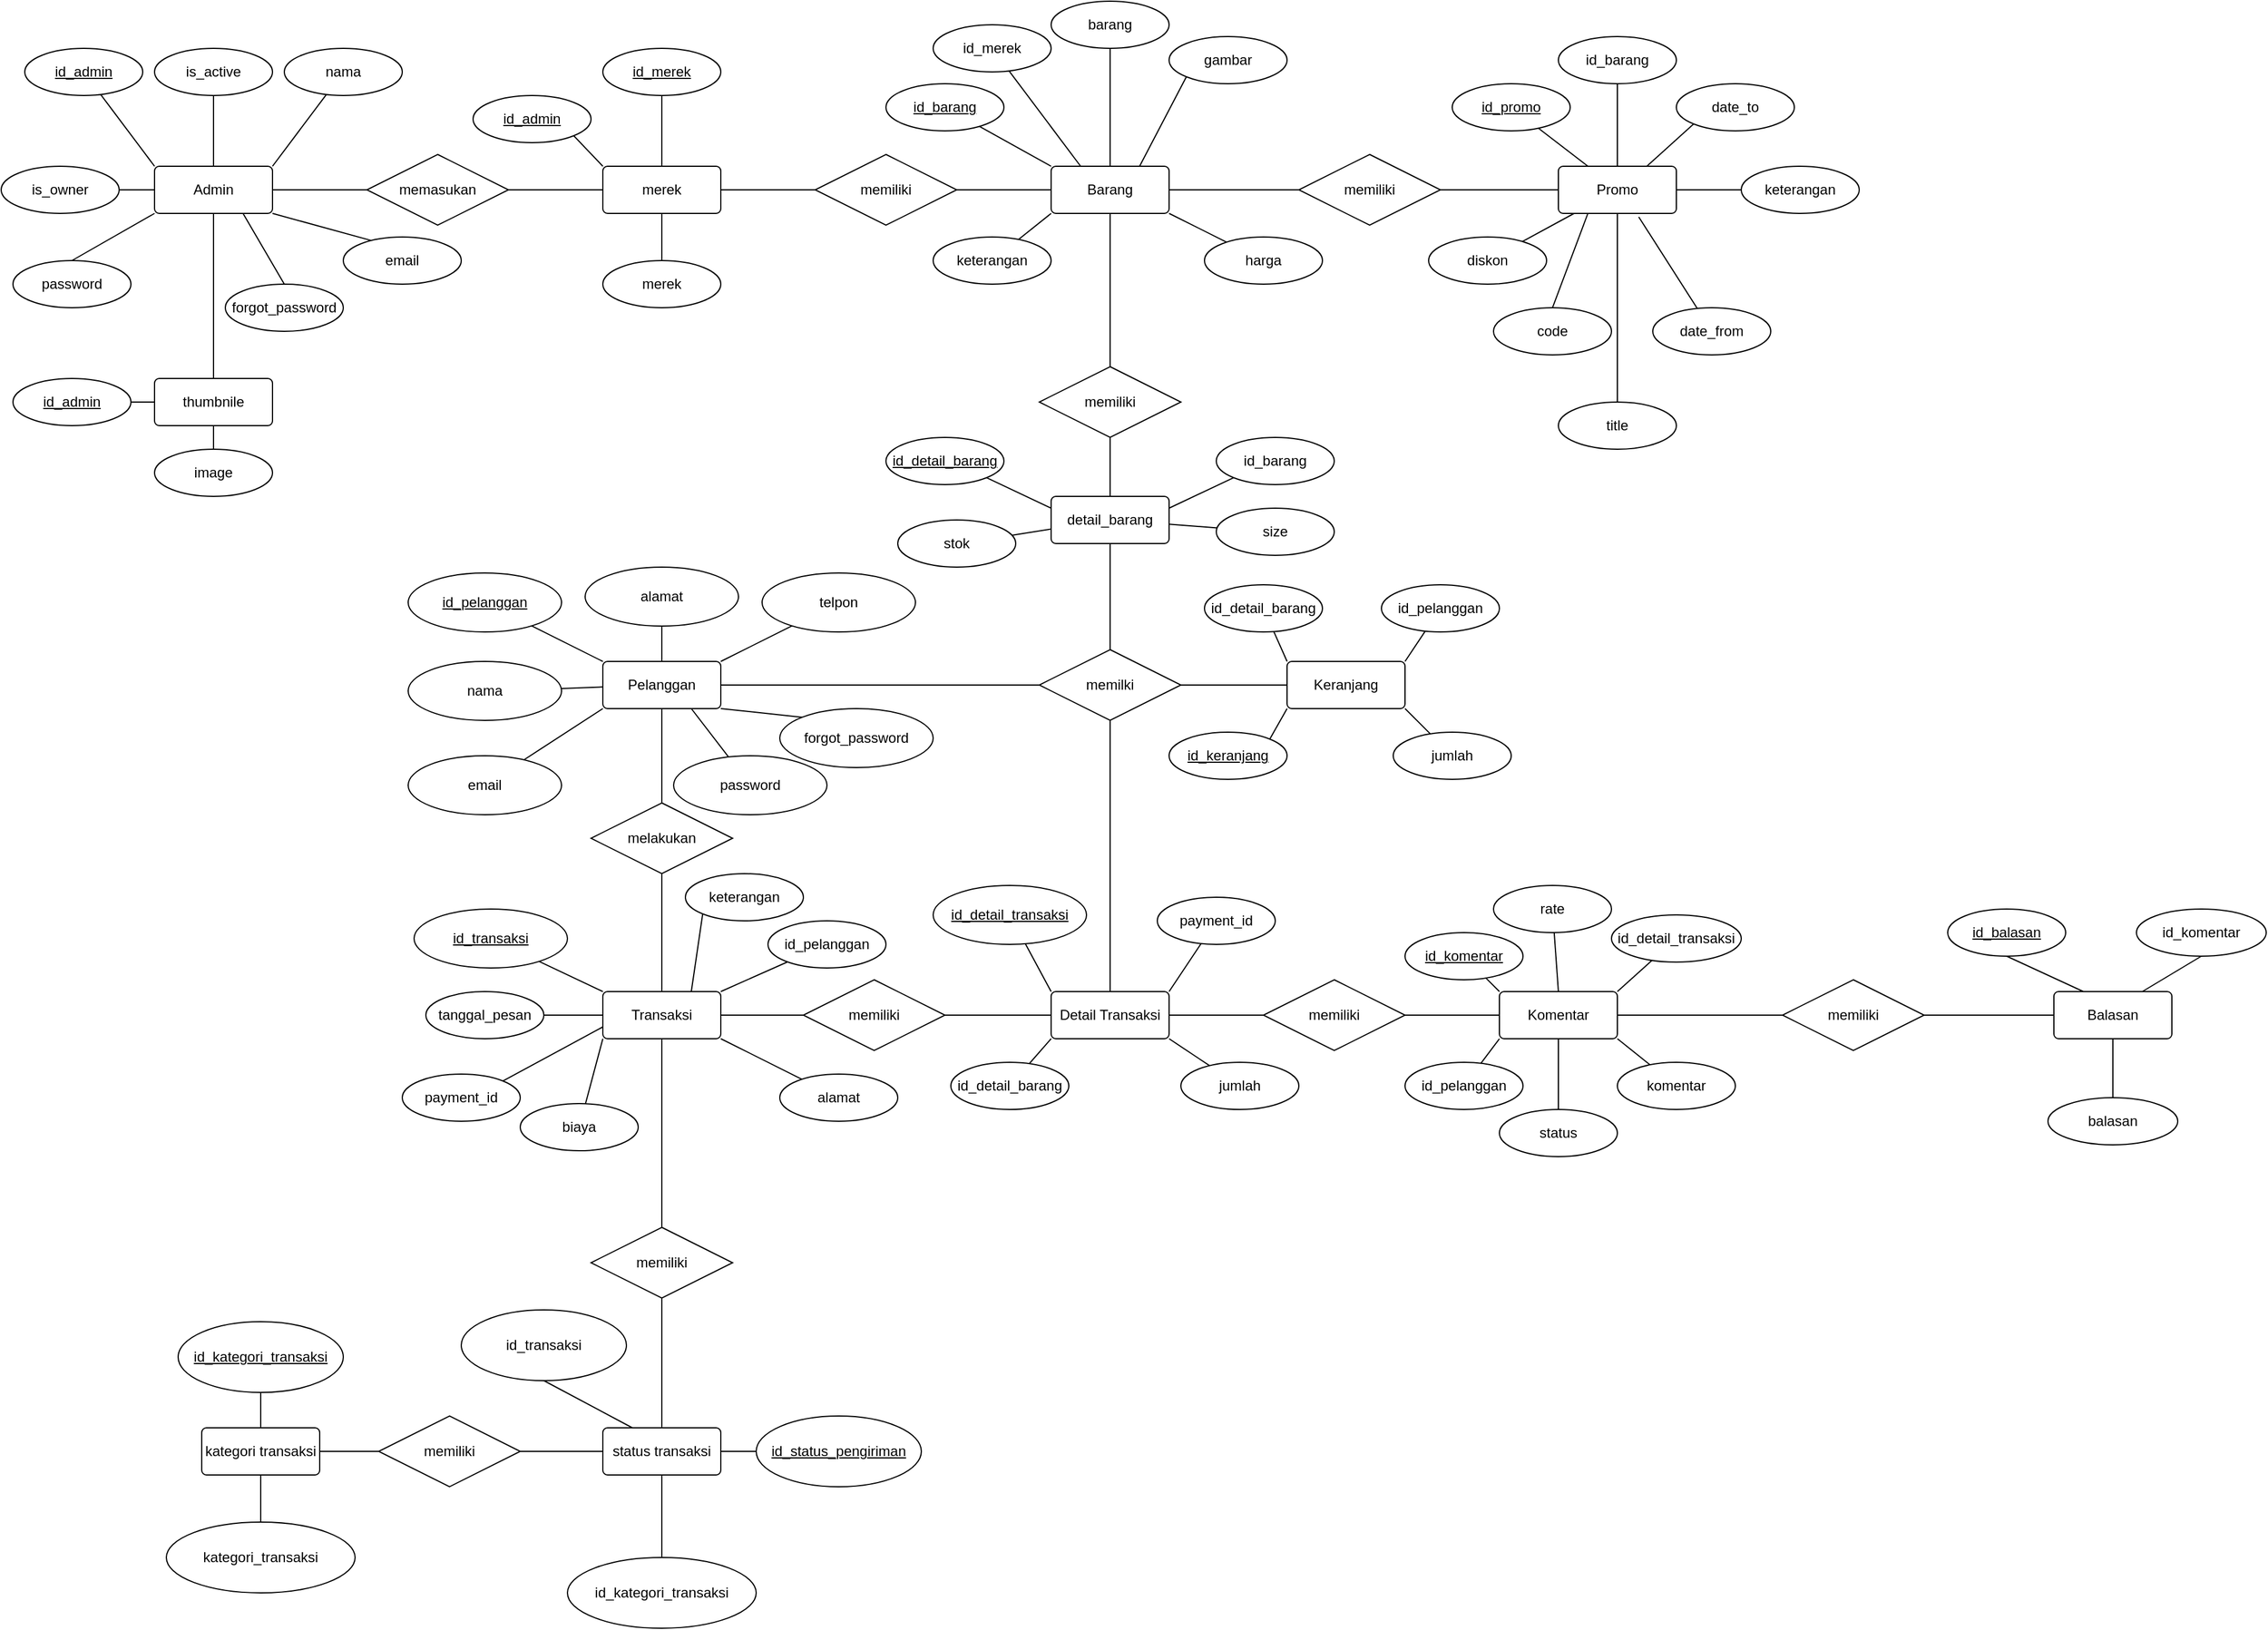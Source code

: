 <mxfile>
    <diagram id="pIulscbyGsp8XY0JSauv" name="ERD">
        <mxGraphModel dx="1414" dy="1833" grid="1" gridSize="10" guides="1" tooltips="1" connect="1" arrows="1" fold="1" page="1" pageScale="1" pageWidth="850" pageHeight="1100" math="0" shadow="0">
            <root>
                <mxCell id="0"/>
                <mxCell id="1" parent="0"/>
                <mxCell id="11" style="edgeStyle=none;html=1;endArrow=none;endFill=0;" parent="1" source="2" target="10" edge="1">
                    <mxGeometry relative="1" as="geometry"/>
                </mxCell>
                <mxCell id="2hGCOKmZBprVFsuQ0IhF-178" style="edgeStyle=none;html=1;endArrow=none;endFill=0;" parent="1" source="2" target="2hGCOKmZBprVFsuQ0IhF-177" edge="1">
                    <mxGeometry relative="1" as="geometry"/>
                </mxCell>
                <mxCell id="174" style="edgeStyle=none;html=1;exitX=0.75;exitY=1;exitDx=0;exitDy=0;entryX=0.5;entryY=0;entryDx=0;entryDy=0;endArrow=none;endFill=0;" parent="1" source="2" target="173" edge="1">
                    <mxGeometry relative="1" as="geometry"/>
                </mxCell>
                <mxCell id="2" value="Admin" style="rounded=1;arcSize=10;whiteSpace=wrap;html=1;align=center;" parent="1" vertex="1">
                    <mxGeometry x="-80" y="30" width="100" height="40" as="geometry"/>
                </mxCell>
                <mxCell id="15" style="edgeStyle=none;html=1;entryX=0;entryY=0.5;entryDx=0;entryDy=0;endArrow=none;endFill=0;" parent="1" source="3" target="14" edge="1">
                    <mxGeometry relative="1" as="geometry"/>
                </mxCell>
                <mxCell id="3" value="merek" style="rounded=1;arcSize=10;whiteSpace=wrap;html=1;align=center;" parent="1" vertex="1">
                    <mxGeometry x="300" y="30" width="100" height="40" as="geometry"/>
                </mxCell>
                <mxCell id="vy5QdHYgTJ-Si_YqWw_0-112" style="edgeStyle=none;html=1;entryX=0;entryY=1;entryDx=0;entryDy=0;endArrow=none;endFill=0;exitX=0.75;exitY=0;exitDx=0;exitDy=0;" parent="1" source="5" target="vy5QdHYgTJ-Si_YqWw_0-111" edge="1">
                    <mxGeometry relative="1" as="geometry"/>
                </mxCell>
                <mxCell id="146" style="edgeStyle=none;html=1;endArrow=none;endFill=0;" parent="1" source="5" target="145" edge="1">
                    <mxGeometry relative="1" as="geometry"/>
                </mxCell>
                <mxCell id="190" style="edgeStyle=none;html=1;endArrow=none;endFill=0;" edge="1" parent="1" source="5" target="185">
                    <mxGeometry relative="1" as="geometry"/>
                </mxCell>
                <mxCell id="5" value="Barang" style="rounded=1;arcSize=10;whiteSpace=wrap;html=1;align=center;" parent="1" vertex="1">
                    <mxGeometry x="680" y="30" width="100" height="40" as="geometry"/>
                </mxCell>
                <mxCell id="7" value="Detail Transaksi" style="rounded=1;arcSize=10;whiteSpace=wrap;html=1;align=center;" parent="1" vertex="1">
                    <mxGeometry x="680" y="730" width="100" height="40" as="geometry"/>
                </mxCell>
                <mxCell id="29" style="edgeStyle=none;html=1;endArrow=none;endFill=0;entryX=0;entryY=0.5;entryDx=0;entryDy=0;" parent="1" source="8" target="28" edge="1">
                    <mxGeometry relative="1" as="geometry">
                        <mxPoint x="612.264" y="741.132" as="targetPoint"/>
                    </mxGeometry>
                </mxCell>
                <mxCell id="96" style="edgeStyle=none;html=1;entryX=0.5;entryY=0;entryDx=0;entryDy=0;endArrow=none;endFill=0;" parent="1" source="8" target="94" edge="1">
                    <mxGeometry relative="1" as="geometry"/>
                </mxCell>
                <mxCell id="8" value="Transaksi" style="rounded=1;arcSize=10;whiteSpace=wrap;html=1;align=center;" parent="1" vertex="1">
                    <mxGeometry x="300" y="730" width="100" height="40" as="geometry"/>
                </mxCell>
                <mxCell id="22" style="edgeStyle=none;html=1;entryX=0;entryY=0.5;entryDx=0;entryDy=0;endArrow=none;endFill=0;" parent="1" source="9" target="17" edge="1">
                    <mxGeometry relative="1" as="geometry">
                        <mxPoint x="170" y="470" as="targetPoint"/>
                    </mxGeometry>
                </mxCell>
                <mxCell id="26" style="edgeStyle=none;html=1;endArrow=none;endFill=0;" parent="1" source="9" target="24" edge="1">
                    <mxGeometry relative="1" as="geometry"/>
                </mxCell>
                <mxCell id="9" value="Pelanggan" style="rounded=1;arcSize=10;whiteSpace=wrap;html=1;align=center;" parent="1" vertex="1">
                    <mxGeometry x="300" y="450" width="100" height="40" as="geometry"/>
                </mxCell>
                <mxCell id="12" style="edgeStyle=none;html=1;endArrow=none;endFill=0;" parent="1" source="10" target="3" edge="1">
                    <mxGeometry relative="1" as="geometry"/>
                </mxCell>
                <mxCell id="10" value="memasukan" style="shape=rhombus;perimeter=rhombusPerimeter;whiteSpace=wrap;html=1;align=center;" parent="1" vertex="1">
                    <mxGeometry x="100" y="20" width="120" height="60" as="geometry"/>
                </mxCell>
                <mxCell id="16" style="edgeStyle=none;html=1;endArrow=none;endFill=0;" parent="1" source="14" target="5" edge="1">
                    <mxGeometry relative="1" as="geometry"/>
                </mxCell>
                <mxCell id="14" value="memiliki" style="shape=rhombus;perimeter=rhombusPerimeter;whiteSpace=wrap;html=1;align=center;" parent="1" vertex="1">
                    <mxGeometry x="480" y="20" width="120" height="60" as="geometry"/>
                </mxCell>
                <mxCell id="19" style="edgeStyle=none;html=1;endArrow=none;endFill=0;" parent="1" source="17" target="7" edge="1">
                    <mxGeometry relative="1" as="geometry"/>
                </mxCell>
                <mxCell id="17" value="memilki" style="shape=rhombus;perimeter=rhombusPerimeter;whiteSpace=wrap;html=1;align=center;" parent="1" vertex="1">
                    <mxGeometry x="670" y="440" width="120" height="60" as="geometry"/>
                </mxCell>
                <mxCell id="27" style="edgeStyle=none;html=1;endArrow=none;endFill=0;exitX=0.5;exitY=1;exitDx=0;exitDy=0;" parent="1" source="24" target="8" edge="1">
                    <mxGeometry relative="1" as="geometry">
                        <mxPoint x="350" y="740" as="sourcePoint"/>
                    </mxGeometry>
                </mxCell>
                <mxCell id="24" value="melakukan" style="shape=rhombus;perimeter=rhombusPerimeter;whiteSpace=wrap;html=1;align=center;" parent="1" vertex="1">
                    <mxGeometry x="290" y="570" width="120" height="60" as="geometry"/>
                </mxCell>
                <mxCell id="30" style="edgeStyle=none;html=1;entryX=0;entryY=0.5;entryDx=0;entryDy=0;endArrow=none;endFill=0;" parent="1" source="28" target="7" edge="1">
                    <mxGeometry relative="1" as="geometry"/>
                </mxCell>
                <mxCell id="28" value="memiliki" style="shape=rhombus;perimeter=rhombusPerimeter;whiteSpace=wrap;html=1;align=center;" parent="1" vertex="1">
                    <mxGeometry x="470" y="720" width="120" height="60" as="geometry"/>
                </mxCell>
                <mxCell id="43" style="edgeStyle=none;html=1;entryX=0;entryY=0;entryDx=0;entryDy=0;endArrow=none;endFill=0;" parent="1" source="39" target="2" edge="1">
                    <mxGeometry relative="1" as="geometry"/>
                </mxCell>
                <mxCell id="39" value="&lt;u&gt;id_admin&lt;/u&gt;" style="ellipse;whiteSpace=wrap;html=1;align=center;" parent="1" vertex="1">
                    <mxGeometry x="-190" y="-70" width="100" height="40" as="geometry"/>
                </mxCell>
                <mxCell id="44" style="edgeStyle=none;html=1;entryX=1;entryY=0;entryDx=0;entryDy=0;endArrow=none;endFill=0;" parent="1" source="40" target="2" edge="1">
                    <mxGeometry relative="1" as="geometry"/>
                </mxCell>
                <mxCell id="40" value="nama" style="ellipse;whiteSpace=wrap;html=1;align=center;" parent="1" vertex="1">
                    <mxGeometry x="30" y="-70" width="100" height="40" as="geometry"/>
                </mxCell>
                <mxCell id="45" style="edgeStyle=none;html=1;entryX=1;entryY=1;entryDx=0;entryDy=0;endArrow=none;endFill=0;exitX=0.263;exitY=0.092;exitDx=0;exitDy=0;exitPerimeter=0;" parent="1" source="41" target="2" edge="1">
                    <mxGeometry relative="1" as="geometry">
                        <mxPoint x="63.784" y="121.081" as="sourcePoint"/>
                    </mxGeometry>
                </mxCell>
                <mxCell id="41" value="email" style="ellipse;whiteSpace=wrap;html=1;align=center;" parent="1" vertex="1">
                    <mxGeometry x="80" y="90" width="100" height="40" as="geometry"/>
                </mxCell>
                <mxCell id="46" style="edgeStyle=none;html=1;entryX=0;entryY=1;entryDx=0;entryDy=0;endArrow=none;endFill=0;exitX=0.5;exitY=0;exitDx=0;exitDy=0;" parent="1" source="42" target="2" edge="1">
                    <mxGeometry relative="1" as="geometry">
                        <mxPoint x="-123.784" y="121.081" as="sourcePoint"/>
                    </mxGeometry>
                </mxCell>
                <mxCell id="42" value="password" style="ellipse;whiteSpace=wrap;html=1;align=center;" parent="1" vertex="1">
                    <mxGeometry x="-200" y="110" width="100" height="40" as="geometry"/>
                </mxCell>
                <mxCell id="49" style="edgeStyle=none;html=1;endArrow=none;endFill=0;" parent="1" source="47" target="3" edge="1">
                    <mxGeometry relative="1" as="geometry"/>
                </mxCell>
                <mxCell id="47" value="&lt;u&gt;id_merek&lt;/u&gt;" style="ellipse;whiteSpace=wrap;html=1;align=center;" parent="1" vertex="1">
                    <mxGeometry x="300" y="-70" width="100" height="40" as="geometry"/>
                </mxCell>
                <mxCell id="50" style="edgeStyle=none;html=1;endArrow=none;endFill=0;" parent="1" source="48" target="3" edge="1">
                    <mxGeometry relative="1" as="geometry"/>
                </mxCell>
                <mxCell id="48" value="merek" style="ellipse;whiteSpace=wrap;html=1;align=center;" parent="1" vertex="1">
                    <mxGeometry x="300" y="110" width="100" height="40" as="geometry"/>
                </mxCell>
                <mxCell id="57" style="edgeStyle=none;html=1;entryX=0;entryY=0;entryDx=0;entryDy=0;endArrow=none;endFill=0;" parent="1" source="52" target="5" edge="1">
                    <mxGeometry relative="1" as="geometry"/>
                </mxCell>
                <mxCell id="52" value="&lt;u&gt;id_barang&lt;/u&gt;" style="ellipse;whiteSpace=wrap;html=1;align=center;" parent="1" vertex="1">
                    <mxGeometry x="540" y="-40" width="100" height="40" as="geometry"/>
                </mxCell>
                <mxCell id="58" style="edgeStyle=none;html=1;entryX=0.25;entryY=0;entryDx=0;entryDy=0;endArrow=none;endFill=0;" parent="1" source="53" target="5" edge="1">
                    <mxGeometry relative="1" as="geometry"/>
                </mxCell>
                <mxCell id="53" value="id_merek" style="ellipse;whiteSpace=wrap;html=1;align=center;" parent="1" vertex="1">
                    <mxGeometry x="580" y="-90" width="100" height="40" as="geometry"/>
                </mxCell>
                <mxCell id="59" style="edgeStyle=none;html=1;entryX=0.5;entryY=0;entryDx=0;entryDy=0;endArrow=none;endFill=0;" parent="1" source="54" target="5" edge="1">
                    <mxGeometry relative="1" as="geometry"/>
                </mxCell>
                <mxCell id="54" value="barang" style="ellipse;whiteSpace=wrap;html=1;align=center;" parent="1" vertex="1">
                    <mxGeometry x="680" y="-110" width="100" height="40" as="geometry"/>
                </mxCell>
                <mxCell id="60" style="edgeStyle=none;html=1;entryX=1;entryY=1;entryDx=0;entryDy=0;endArrow=none;endFill=0;" parent="1" source="55" target="5" edge="1">
                    <mxGeometry relative="1" as="geometry"/>
                </mxCell>
                <mxCell id="55" value="harga" style="ellipse;whiteSpace=wrap;html=1;align=center;" parent="1" vertex="1">
                    <mxGeometry x="810" y="90" width="100" height="40" as="geometry"/>
                </mxCell>
                <mxCell id="82" style="edgeStyle=none;html=1;entryX=0;entryY=0;entryDx=0;entryDy=0;endArrow=none;endFill=0;" parent="1" source="75" target="7" edge="1">
                    <mxGeometry relative="1" as="geometry"/>
                </mxCell>
                <mxCell id="75" value="&lt;u&gt;id_detail_transaksi&lt;/u&gt;" style="ellipse;whiteSpace=wrap;html=1;align=center;" parent="1" vertex="1">
                    <mxGeometry x="580" y="640" width="130" height="50" as="geometry"/>
                </mxCell>
                <mxCell id="81" style="edgeStyle=none;html=1;entryX=1;entryY=0;entryDx=0;entryDy=0;endArrow=none;endFill=0;" parent="1" source="76" target="7" edge="1">
                    <mxGeometry relative="1" as="geometry"/>
                </mxCell>
                <mxCell id="76" value="payment_id" style="ellipse;whiteSpace=wrap;html=1;align=center;" parent="1" vertex="1">
                    <mxGeometry x="770" y="650" width="100" height="40" as="geometry"/>
                </mxCell>
                <mxCell id="79" style="edgeStyle=none;html=1;entryX=1;entryY=1;entryDx=0;entryDy=0;endArrow=none;endFill=0;" parent="1" source="77" target="7" edge="1">
                    <mxGeometry relative="1" as="geometry"/>
                </mxCell>
                <mxCell id="77" value="jumlah" style="ellipse;whiteSpace=wrap;html=1;align=center;" parent="1" vertex="1">
                    <mxGeometry x="790" y="790" width="100" height="40" as="geometry"/>
                </mxCell>
                <mxCell id="80" style="edgeStyle=none;html=1;entryX=0;entryY=1;entryDx=0;entryDy=0;endArrow=none;endFill=0;" parent="1" source="78" target="7" edge="1">
                    <mxGeometry relative="1" as="geometry"/>
                </mxCell>
                <mxCell id="78" value="id_detail_barang" style="ellipse;whiteSpace=wrap;html=1;align=center;" parent="1" vertex="1">
                    <mxGeometry x="595" y="790" width="100" height="40" as="geometry"/>
                </mxCell>
                <mxCell id="89" style="edgeStyle=none;html=1;entryX=0;entryY=0;entryDx=0;entryDy=0;endArrow=none;endFill=0;" parent="1" source="83" target="8" edge="1">
                    <mxGeometry relative="1" as="geometry"/>
                </mxCell>
                <mxCell id="83" value="&lt;u&gt;id_transaksi&lt;/u&gt;" style="ellipse;whiteSpace=wrap;html=1;align=center;" parent="1" vertex="1">
                    <mxGeometry x="140" y="660" width="130" height="50" as="geometry"/>
                </mxCell>
                <mxCell id="93" style="edgeStyle=none;html=1;entryX=1;entryY=0;entryDx=0;entryDy=0;endArrow=none;endFill=0;" parent="1" source="84" target="8" edge="1">
                    <mxGeometry relative="1" as="geometry"/>
                </mxCell>
                <mxCell id="84" value="id_pelanggan" style="ellipse;whiteSpace=wrap;html=1;align=center;" parent="1" vertex="1">
                    <mxGeometry x="440" y="670" width="100" height="40" as="geometry"/>
                </mxCell>
                <mxCell id="92" style="edgeStyle=none;html=1;entryX=1;entryY=1;entryDx=0;entryDy=0;endArrow=none;endFill=0;" parent="1" source="86" target="8" edge="1">
                    <mxGeometry relative="1" as="geometry"/>
                </mxCell>
                <mxCell id="86" value="alamat" style="ellipse;whiteSpace=wrap;html=1;align=center;" parent="1" vertex="1">
                    <mxGeometry x="450" y="800" width="100" height="40" as="geometry"/>
                </mxCell>
                <mxCell id="91" style="edgeStyle=none;html=1;entryX=0;entryY=1;entryDx=0;entryDy=0;endArrow=none;endFill=0;" parent="1" source="87" target="8" edge="1">
                    <mxGeometry relative="1" as="geometry"/>
                </mxCell>
                <mxCell id="87" value="biaya" style="ellipse;whiteSpace=wrap;html=1;align=center;" parent="1" vertex="1">
                    <mxGeometry x="230" y="825" width="100" height="40" as="geometry"/>
                </mxCell>
                <mxCell id="90" style="edgeStyle=none;html=1;endArrow=none;endFill=0;" parent="1" source="88" target="8" edge="1">
                    <mxGeometry relative="1" as="geometry"/>
                </mxCell>
                <mxCell id="88" value="tanggal_pesan" style="ellipse;whiteSpace=wrap;html=1;align=center;" parent="1" vertex="1">
                    <mxGeometry x="150" y="730" width="100" height="40" as="geometry"/>
                </mxCell>
                <mxCell id="97" style="edgeStyle=none;html=1;entryX=0.5;entryY=0;entryDx=0;entryDy=0;endArrow=none;endFill=0;" parent="1" source="94" target="95" edge="1">
                    <mxGeometry relative="1" as="geometry"/>
                </mxCell>
                <mxCell id="94" value="memiliki" style="shape=rhombus;perimeter=rhombusPerimeter;whiteSpace=wrap;html=1;align=center;" parent="1" vertex="1">
                    <mxGeometry x="290" y="930" width="120" height="60" as="geometry"/>
                </mxCell>
                <mxCell id="102" style="edgeStyle=none;html=1;endArrow=none;endFill=0;" parent="1" source="95" target="98" edge="1">
                    <mxGeometry relative="1" as="geometry"/>
                </mxCell>
                <mxCell id="103" style="edgeStyle=none;html=1;endArrow=none;endFill=0;" parent="1" source="95" target="101" edge="1">
                    <mxGeometry relative="1" as="geometry"/>
                </mxCell>
                <mxCell id="95" value="status transaksi" style="rounded=1;arcSize=10;whiteSpace=wrap;html=1;align=center;" parent="1" vertex="1">
                    <mxGeometry x="300" y="1100" width="100" height="40" as="geometry"/>
                </mxCell>
                <mxCell id="98" value="&lt;u&gt;id_status_pengiriman&lt;/u&gt;" style="ellipse;whiteSpace=wrap;html=1;align=center;" parent="1" vertex="1">
                    <mxGeometry x="430" y="1090" width="140" height="60" as="geometry"/>
                </mxCell>
                <mxCell id="104" style="edgeStyle=none;html=1;entryX=0;entryY=0.5;entryDx=0;entryDy=0;endArrow=none;endFill=0;" parent="1" source="99" target="100" edge="1">
                    <mxGeometry relative="1" as="geometry"/>
                </mxCell>
                <mxCell id="99" value="kategori transaksi" style="rounded=1;arcSize=10;whiteSpace=wrap;html=1;align=center;" parent="1" vertex="1">
                    <mxGeometry x="-40" y="1100" width="100" height="40" as="geometry"/>
                </mxCell>
                <mxCell id="105" style="edgeStyle=none;html=1;endArrow=none;endFill=0;" parent="1" source="100" target="95" edge="1">
                    <mxGeometry relative="1" as="geometry"/>
                </mxCell>
                <mxCell id="100" value="memiliki" style="shape=rhombus;perimeter=rhombusPerimeter;whiteSpace=wrap;html=1;align=center;" parent="1" vertex="1">
                    <mxGeometry x="110" y="1090" width="120" height="60" as="geometry"/>
                </mxCell>
                <mxCell id="101" value="id_kategori_transaksi" style="ellipse;whiteSpace=wrap;html=1;align=center;" parent="1" vertex="1">
                    <mxGeometry x="270" y="1210" width="160" height="60" as="geometry"/>
                </mxCell>
                <mxCell id="109" style="edgeStyle=none;html=1;entryX=0.5;entryY=0;entryDx=0;entryDy=0;endArrow=none;endFill=0;exitX=0.5;exitY=1;exitDx=0;exitDy=0;" parent="1" source="106" target="99" edge="1">
                    <mxGeometry relative="1" as="geometry">
                        <mxPoint x="10" y="1050" as="sourcePoint"/>
                    </mxGeometry>
                </mxCell>
                <mxCell id="106" value="&lt;u&gt;id_kategori_transaksi&lt;/u&gt;" style="ellipse;whiteSpace=wrap;html=1;align=center;" parent="1" vertex="1">
                    <mxGeometry x="-60" y="1010" width="140" height="60" as="geometry"/>
                </mxCell>
                <mxCell id="111" style="edgeStyle=none;html=1;endArrow=none;endFill=0;" parent="1" source="107" target="99" edge="1">
                    <mxGeometry relative="1" as="geometry"/>
                </mxCell>
                <mxCell id="107" value="kategori_transaksi" style="ellipse;whiteSpace=wrap;html=1;align=center;" parent="1" vertex="1">
                    <mxGeometry x="-70" y="1180" width="160" height="60" as="geometry"/>
                </mxCell>
                <mxCell id="bS3iyLQEl-5TWFYZDoMw-118" style="edgeStyle=none;html=1;entryX=0;entryY=0;entryDx=0;entryDy=0;endArrow=none;endFill=0;" parent="1" source="bS3iyLQEl-5TWFYZDoMw-111" target="9" edge="1">
                    <mxGeometry relative="1" as="geometry"/>
                </mxCell>
                <mxCell id="bS3iyLQEl-5TWFYZDoMw-111" value="&lt;u&gt;id_pelanggan&lt;/u&gt;" style="ellipse;whiteSpace=wrap;html=1;align=center;" parent="1" vertex="1">
                    <mxGeometry x="135" y="375" width="130" height="50" as="geometry"/>
                </mxCell>
                <mxCell id="bS3iyLQEl-5TWFYZDoMw-117" style="edgeStyle=none;html=1;endArrow=none;endFill=0;" parent="1" source="bS3iyLQEl-5TWFYZDoMw-112" target="9" edge="1">
                    <mxGeometry relative="1" as="geometry"/>
                </mxCell>
                <mxCell id="bS3iyLQEl-5TWFYZDoMw-112" value="nama" style="ellipse;whiteSpace=wrap;html=1;align=center;" parent="1" vertex="1">
                    <mxGeometry x="135" y="450" width="130" height="50" as="geometry"/>
                </mxCell>
                <mxCell id="bS3iyLQEl-5TWFYZDoMw-122" style="edgeStyle=none;html=1;entryX=0;entryY=1;entryDx=0;entryDy=0;endArrow=none;endFill=0;" parent="1" source="bS3iyLQEl-5TWFYZDoMw-113" target="9" edge="1">
                    <mxGeometry relative="1" as="geometry"/>
                </mxCell>
                <mxCell id="bS3iyLQEl-5TWFYZDoMw-113" value="email" style="ellipse;whiteSpace=wrap;html=1;align=center;" parent="1" vertex="1">
                    <mxGeometry x="135" y="530" width="130" height="50" as="geometry"/>
                </mxCell>
                <mxCell id="bS3iyLQEl-5TWFYZDoMw-121" style="edgeStyle=none;html=1;entryX=0.75;entryY=1;entryDx=0;entryDy=0;endArrow=none;endFill=0;" parent="1" source="bS3iyLQEl-5TWFYZDoMw-114" target="9" edge="1">
                    <mxGeometry relative="1" as="geometry"/>
                </mxCell>
                <mxCell id="bS3iyLQEl-5TWFYZDoMw-114" value="password" style="ellipse;whiteSpace=wrap;html=1;align=center;" parent="1" vertex="1">
                    <mxGeometry x="360" y="530" width="130" height="50" as="geometry"/>
                </mxCell>
                <mxCell id="bS3iyLQEl-5TWFYZDoMw-120" style="edgeStyle=none;html=1;entryX=1;entryY=0;entryDx=0;entryDy=0;endArrow=none;endFill=0;" parent="1" source="bS3iyLQEl-5TWFYZDoMw-115" target="9" edge="1">
                    <mxGeometry relative="1" as="geometry"/>
                </mxCell>
                <mxCell id="bS3iyLQEl-5TWFYZDoMw-115" value="telpon" style="ellipse;whiteSpace=wrap;html=1;align=center;" parent="1" vertex="1">
                    <mxGeometry x="435" y="375" width="130" height="50" as="geometry"/>
                </mxCell>
                <mxCell id="bS3iyLQEl-5TWFYZDoMw-119" style="edgeStyle=none;html=1;endArrow=none;endFill=0;" parent="1" source="bS3iyLQEl-5TWFYZDoMw-116" target="9" edge="1">
                    <mxGeometry relative="1" as="geometry"/>
                </mxCell>
                <mxCell id="bS3iyLQEl-5TWFYZDoMw-116" value="alamat" style="ellipse;whiteSpace=wrap;html=1;align=center;" parent="1" vertex="1">
                    <mxGeometry x="285" y="370" width="130" height="50" as="geometry"/>
                </mxCell>
                <mxCell id="vy5QdHYgTJ-Si_YqWw_0-111" value="gambar" style="ellipse;whiteSpace=wrap;html=1;align=center;" parent="1" vertex="1">
                    <mxGeometry x="780" y="-80" width="100" height="40" as="geometry"/>
                </mxCell>
                <mxCell id="vy5QdHYgTJ-Si_YqWw_0-116" style="edgeStyle=none;html=1;exitX=1;exitY=0;exitDx=0;exitDy=0;entryX=0;entryY=0.75;entryDx=0;entryDy=0;endArrow=none;endFill=0;" parent="1" source="vy5QdHYgTJ-Si_YqWw_0-115" target="8" edge="1">
                    <mxGeometry relative="1" as="geometry"/>
                </mxCell>
                <mxCell id="vy5QdHYgTJ-Si_YqWw_0-115" value="payment_id" style="ellipse;whiteSpace=wrap;html=1;align=center;" parent="1" vertex="1">
                    <mxGeometry x="130" y="800" width="100" height="40" as="geometry"/>
                </mxCell>
                <mxCell id="vy5QdHYgTJ-Si_YqWw_0-122" style="edgeStyle=none;html=1;exitX=0;exitY=1;exitDx=0;exitDy=0;entryX=0.75;entryY=0;entryDx=0;entryDy=0;endArrow=none;endFill=0;" parent="1" source="vy5QdHYgTJ-Si_YqWw_0-121" target="8" edge="1">
                    <mxGeometry relative="1" as="geometry"/>
                </mxCell>
                <mxCell id="vy5QdHYgTJ-Si_YqWw_0-121" value="keterangan" style="ellipse;whiteSpace=wrap;html=1;align=center;" parent="1" vertex="1">
                    <mxGeometry x="370" y="630" width="100" height="40" as="geometry"/>
                </mxCell>
                <mxCell id="vy5QdHYgTJ-Si_YqWw_0-124" style="edgeStyle=none;html=1;exitX=0.5;exitY=1;exitDx=0;exitDy=0;entryX=0.25;entryY=0;entryDx=0;entryDy=0;endArrow=none;endFill=0;" parent="1" source="vy5QdHYgTJ-Si_YqWw_0-123" target="95" edge="1">
                    <mxGeometry relative="1" as="geometry">
                        <mxPoint x="309.497" y="1071.213" as="sourcePoint"/>
                    </mxGeometry>
                </mxCell>
                <mxCell id="vy5QdHYgTJ-Si_YqWw_0-123" value="id_transaksi" style="ellipse;whiteSpace=wrap;html=1;align=center;" parent="1" vertex="1">
                    <mxGeometry x="180" y="1000" width="140" height="60" as="geometry"/>
                </mxCell>
                <mxCell id="113" value="" style="edgeStyle=none;html=1;endArrow=none;endFill=0;entryX=1;entryY=0.5;entryDx=0;entryDy=0;" parent="1" source="115" target="126" edge="1">
                    <mxGeometry relative="1" as="geometry">
                        <mxPoint x="1040" y="730" as="targetPoint"/>
                    </mxGeometry>
                </mxCell>
                <mxCell id="114" style="edgeStyle=none;html=1;endArrow=none;endFill=0;exitX=0.5;exitY=0;exitDx=0;exitDy=0;" parent="1" source="115" target="125" edge="1">
                    <mxGeometry relative="1" as="geometry"/>
                </mxCell>
                <mxCell id="2hGCOKmZBprVFsuQ0IhF-167" style="edgeStyle=none;html=1;entryX=0;entryY=0.5;entryDx=0;entryDy=0;endArrow=none;endFill=0;" parent="1" source="115" target="2hGCOKmZBprVFsuQ0IhF-166" edge="1">
                    <mxGeometry relative="1" as="geometry"/>
                </mxCell>
                <mxCell id="182" style="edgeStyle=none;html=1;endArrow=none;endFill=0;" parent="1" source="115" target="181" edge="1">
                    <mxGeometry relative="1" as="geometry"/>
                </mxCell>
                <mxCell id="115" value="Komentar" style="rounded=1;arcSize=10;whiteSpace=wrap;html=1;align=center;" parent="1" vertex="1">
                    <mxGeometry x="1060" y="730" width="100" height="40" as="geometry"/>
                </mxCell>
                <mxCell id="117" style="edgeStyle=none;html=1;entryX=0;entryY=0;entryDx=0;entryDy=0;endArrow=none;endFill=0;" parent="1" source="118" target="115" edge="1">
                    <mxGeometry relative="1" as="geometry"/>
                </mxCell>
                <mxCell id="118" value="&lt;u&gt;id_komentar&lt;/u&gt;" style="ellipse;whiteSpace=wrap;html=1;align=center;" parent="1" vertex="1">
                    <mxGeometry x="980" y="680" width="100" height="40" as="geometry"/>
                </mxCell>
                <mxCell id="119" style="edgeStyle=none;html=1;entryX=1;entryY=0;entryDx=0;entryDy=0;endArrow=none;endFill=0;" parent="1" source="120" target="115" edge="1">
                    <mxGeometry relative="1" as="geometry"/>
                </mxCell>
                <mxCell id="120" value="id_detail_transaksi" style="ellipse;whiteSpace=wrap;html=1;align=center;" parent="1" vertex="1">
                    <mxGeometry x="1155" y="665" width="110" height="40" as="geometry"/>
                </mxCell>
                <mxCell id="121" style="edgeStyle=none;html=1;entryX=0;entryY=1;entryDx=0;entryDy=0;endArrow=none;endFill=0;" parent="1" source="122" target="115" edge="1">
                    <mxGeometry relative="1" as="geometry"/>
                </mxCell>
                <mxCell id="122" value="id_pelanggan" style="ellipse;whiteSpace=wrap;html=1;align=center;" parent="1" vertex="1">
                    <mxGeometry x="980" y="790" width="100" height="40" as="geometry"/>
                </mxCell>
                <mxCell id="123" style="edgeStyle=none;html=1;entryX=1;entryY=1;entryDx=0;entryDy=0;endArrow=none;endFill=0;" parent="1" source="124" target="115" edge="1">
                    <mxGeometry relative="1" as="geometry"/>
                </mxCell>
                <mxCell id="124" value="komentar" style="ellipse;whiteSpace=wrap;html=1;align=center;" parent="1" vertex="1">
                    <mxGeometry x="1160" y="790" width="100" height="40" as="geometry"/>
                </mxCell>
                <mxCell id="125" value="rate" style="ellipse;whiteSpace=wrap;html=1;align=center;" parent="1" vertex="1">
                    <mxGeometry x="1055" y="640" width="100" height="40" as="geometry"/>
                </mxCell>
                <mxCell id="127" style="edgeStyle=none;html=1;exitX=0;exitY=0.5;exitDx=0;exitDy=0;entryX=1;entryY=0.5;entryDx=0;entryDy=0;endArrow=none;endFill=0;" parent="1" source="126" target="7" edge="1">
                    <mxGeometry relative="1" as="geometry"/>
                </mxCell>
                <mxCell id="126" value="memiliki" style="shape=rhombus;perimeter=rhombusPerimeter;whiteSpace=wrap;html=1;align=center;" parent="1" vertex="1">
                    <mxGeometry x="860" y="720" width="120" height="60" as="geometry"/>
                </mxCell>
                <mxCell id="128" value="Keranjang" style="rounded=1;arcSize=10;whiteSpace=wrap;html=1;align=center;" parent="1" vertex="1">
                    <mxGeometry x="880" y="450" width="100" height="40" as="geometry"/>
                </mxCell>
                <mxCell id="129" style="edgeStyle=none;html=1;entryX=0;entryY=0.5;entryDx=0;entryDy=0;endArrow=none;endFill=0;" parent="1" target="128" edge="1">
                    <mxGeometry relative="1" as="geometry">
                        <mxPoint x="790" y="470" as="sourcePoint"/>
                    </mxGeometry>
                </mxCell>
                <mxCell id="132" style="edgeStyle=none;html=1;entryX=1;entryY=0;entryDx=0;entryDy=0;endArrow=none;endFill=0;" parent="1" source="133" target="128" edge="1">
                    <mxGeometry relative="1" as="geometry"/>
                </mxCell>
                <mxCell id="133" value="id_pelanggan" style="ellipse;whiteSpace=wrap;html=1;align=center;" parent="1" vertex="1">
                    <mxGeometry x="960" y="385" width="100" height="40" as="geometry"/>
                </mxCell>
                <mxCell id="134" style="edgeStyle=none;html=1;entryX=1;entryY=1;entryDx=0;entryDy=0;endArrow=none;endFill=0;" parent="1" source="135" target="128" edge="1">
                    <mxGeometry relative="1" as="geometry"/>
                </mxCell>
                <mxCell id="135" value="jumlah" style="ellipse;whiteSpace=wrap;html=1;align=center;" parent="1" vertex="1">
                    <mxGeometry x="970" y="510" width="100" height="40" as="geometry"/>
                </mxCell>
                <mxCell id="136" style="edgeStyle=none;html=1;entryX=0;entryY=0;entryDx=0;entryDy=0;endArrow=none;endFill=0;" parent="1" source="137" target="128" edge="1">
                    <mxGeometry relative="1" as="geometry"/>
                </mxCell>
                <mxCell id="137" value="id_detail_barang" style="ellipse;whiteSpace=wrap;html=1;align=center;" parent="1" vertex="1">
                    <mxGeometry x="810" y="385" width="100" height="40" as="geometry"/>
                </mxCell>
                <mxCell id="139" style="edgeStyle=none;html=1;entryX=0;entryY=1;entryDx=0;entryDy=0;endArrow=none;endFill=0;" parent="1" source="140" target="5" edge="1">
                    <mxGeometry relative="1" as="geometry">
                        <mxPoint x="700" y="130" as="targetPoint"/>
                    </mxGeometry>
                </mxCell>
                <mxCell id="140" value="keterangan" style="ellipse;whiteSpace=wrap;html=1;align=center;" parent="1" vertex="1">
                    <mxGeometry x="580" y="90" width="100" height="40" as="geometry"/>
                </mxCell>
                <mxCell id="149" style="edgeStyle=none;html=1;endArrow=none;endFill=0;" parent="1" source="144" target="148" edge="1">
                    <mxGeometry relative="1" as="geometry"/>
                </mxCell>
                <mxCell id="151" style="edgeStyle=none;html=1;endArrow=none;endFill=0;" parent="1" source="144" target="150" edge="1">
                    <mxGeometry relative="1" as="geometry"/>
                </mxCell>
                <mxCell id="144" value="Promo" style="rounded=1;arcSize=10;whiteSpace=wrap;html=1;align=center;" parent="1" vertex="1">
                    <mxGeometry x="1110" y="30" width="100" height="40" as="geometry"/>
                </mxCell>
                <mxCell id="147" style="edgeStyle=none;html=1;endArrow=none;endFill=0;" parent="1" source="145" target="144" edge="1">
                    <mxGeometry relative="1" as="geometry"/>
                </mxCell>
                <mxCell id="145" value="memiliki" style="shape=rhombus;perimeter=rhombusPerimeter;whiteSpace=wrap;html=1;align=center;" parent="1" vertex="1">
                    <mxGeometry x="890" y="20" width="120" height="60" as="geometry"/>
                </mxCell>
                <mxCell id="148" value="diskon" style="ellipse;whiteSpace=wrap;html=1;align=center;" parent="1" vertex="1">
                    <mxGeometry x="1000" y="90" width="100" height="40" as="geometry"/>
                </mxCell>
                <mxCell id="150" value="keterangan" style="ellipse;whiteSpace=wrap;html=1;align=center;" parent="1" vertex="1">
                    <mxGeometry x="1265" y="30" width="100" height="40" as="geometry"/>
                </mxCell>
                <mxCell id="153" style="edgeStyle=none;html=1;entryX=0.25;entryY=0;entryDx=0;entryDy=0;endArrow=none;endFill=0;" parent="1" source="152" target="144" edge="1">
                    <mxGeometry relative="1" as="geometry"/>
                </mxCell>
                <mxCell id="152" value="&lt;u&gt;id_promo&lt;/u&gt;" style="ellipse;whiteSpace=wrap;html=1;align=center;" parent="1" vertex="1">
                    <mxGeometry x="1020" y="-40" width="100" height="40" as="geometry"/>
                </mxCell>
                <mxCell id="155" style="edgeStyle=none;html=1;exitX=0.5;exitY=0;exitDx=0;exitDy=0;entryX=0.25;entryY=1;entryDx=0;entryDy=0;endArrow=none;endFill=0;" parent="1" source="154" target="144" edge="1">
                    <mxGeometry relative="1" as="geometry"/>
                </mxCell>
                <mxCell id="154" value="code" style="ellipse;whiteSpace=wrap;html=1;align=center;" parent="1" vertex="1">
                    <mxGeometry x="1055" y="150" width="100" height="40" as="geometry"/>
                </mxCell>
                <mxCell id="158" style="edgeStyle=none;html=1;entryX=0.5;entryY=0;entryDx=0;entryDy=0;endArrow=none;endFill=0;" parent="1" source="157" target="144" edge="1">
                    <mxGeometry relative="1" as="geometry"/>
                </mxCell>
                <mxCell id="157" value="id_barang" style="ellipse;whiteSpace=wrap;html=1;align=center;" parent="1" vertex="1">
                    <mxGeometry x="1110" y="-80" width="100" height="40" as="geometry"/>
                </mxCell>
                <mxCell id="161" style="edgeStyle=none;html=1;exitX=0.5;exitY=0;exitDx=0;exitDy=0;entryX=0.5;entryY=1;entryDx=0;entryDy=0;endArrow=none;endFill=0;" parent="1" source="159" target="144" edge="1">
                    <mxGeometry relative="1" as="geometry"/>
                </mxCell>
                <mxCell id="159" value="title" style="ellipse;whiteSpace=wrap;html=1;align=center;" parent="1" vertex="1">
                    <mxGeometry x="1110" y="230" width="100" height="40" as="geometry"/>
                </mxCell>
                <mxCell id="163" style="edgeStyle=none;html=1;exitX=0;exitY=1;exitDx=0;exitDy=0;entryX=0.75;entryY=0;entryDx=0;entryDy=0;endArrow=none;endFill=0;" parent="1" source="162" target="144" edge="1">
                    <mxGeometry relative="1" as="geometry"/>
                </mxCell>
                <mxCell id="162" value="date_to" style="ellipse;whiteSpace=wrap;html=1;align=center;" parent="1" vertex="1">
                    <mxGeometry x="1210" y="-40" width="100" height="40" as="geometry"/>
                </mxCell>
                <mxCell id="166" style="edgeStyle=none;html=1;entryX=0.681;entryY=1.074;entryDx=0;entryDy=0;entryPerimeter=0;endArrow=none;endFill=0;" parent="1" source="165" target="144" edge="1">
                    <mxGeometry relative="1" as="geometry"/>
                </mxCell>
                <mxCell id="165" value="date_from" style="ellipse;whiteSpace=wrap;html=1;align=center;" parent="1" vertex="1">
                    <mxGeometry x="1190" y="150" width="100" height="40" as="geometry"/>
                </mxCell>
                <mxCell id="2hGCOKmZBprVFsuQ0IhF-169" style="edgeStyle=none;html=1;endArrow=none;endFill=0;" parent="1" source="2hGCOKmZBprVFsuQ0IhF-166" target="2hGCOKmZBprVFsuQ0IhF-168" edge="1">
                    <mxGeometry relative="1" as="geometry"/>
                </mxCell>
                <mxCell id="2hGCOKmZBprVFsuQ0IhF-166" value="memiliki" style="shape=rhombus;perimeter=rhombusPerimeter;whiteSpace=wrap;html=1;align=center;" parent="1" vertex="1">
                    <mxGeometry x="1300" y="720" width="120" height="60" as="geometry"/>
                </mxCell>
                <mxCell id="2hGCOKmZBprVFsuQ0IhF-176" style="edgeStyle=none;html=1;exitX=0.5;exitY=1;exitDx=0;exitDy=0;entryX=0.5;entryY=0;entryDx=0;entryDy=0;endArrow=none;endFill=0;" parent="1" source="2hGCOKmZBprVFsuQ0IhF-168" target="2hGCOKmZBprVFsuQ0IhF-175" edge="1">
                    <mxGeometry relative="1" as="geometry"/>
                </mxCell>
                <mxCell id="2hGCOKmZBprVFsuQ0IhF-168" value="Balasan" style="rounded=1;arcSize=10;whiteSpace=wrap;html=1;align=center;" parent="1" vertex="1">
                    <mxGeometry x="1530" y="730" width="100" height="40" as="geometry"/>
                </mxCell>
                <mxCell id="2hGCOKmZBprVFsuQ0IhF-174" style="edgeStyle=none;html=1;exitX=0.5;exitY=1;exitDx=0;exitDy=0;entryX=0.75;entryY=0;entryDx=0;entryDy=0;endArrow=none;endFill=0;" parent="1" source="2hGCOKmZBprVFsuQ0IhF-171" target="2hGCOKmZBprVFsuQ0IhF-168" edge="1">
                    <mxGeometry relative="1" as="geometry"/>
                </mxCell>
                <mxCell id="2hGCOKmZBprVFsuQ0IhF-171" value="id_komentar" style="ellipse;whiteSpace=wrap;html=1;align=center;" parent="1" vertex="1">
                    <mxGeometry x="1600" y="660" width="110" height="40" as="geometry"/>
                </mxCell>
                <mxCell id="2hGCOKmZBprVFsuQ0IhF-173" style="edgeStyle=none;html=1;exitX=0.5;exitY=1;exitDx=0;exitDy=0;entryX=0.25;entryY=0;entryDx=0;entryDy=0;endArrow=none;endFill=0;" parent="1" source="2hGCOKmZBprVFsuQ0IhF-172" target="2hGCOKmZBprVFsuQ0IhF-168" edge="1">
                    <mxGeometry relative="1" as="geometry"/>
                </mxCell>
                <mxCell id="2hGCOKmZBprVFsuQ0IhF-172" value="&lt;u&gt;id_balasan&lt;/u&gt;" style="ellipse;whiteSpace=wrap;html=1;align=center;" parent="1" vertex="1">
                    <mxGeometry x="1440" y="660" width="100" height="40" as="geometry"/>
                </mxCell>
                <mxCell id="2hGCOKmZBprVFsuQ0IhF-175" value="balasan" style="ellipse;whiteSpace=wrap;html=1;align=center;" parent="1" vertex="1">
                    <mxGeometry x="1525" y="820" width="110" height="40" as="geometry"/>
                </mxCell>
                <mxCell id="2hGCOKmZBprVFsuQ0IhF-182" style="edgeStyle=none;html=1;endArrow=none;endFill=0;" parent="1" source="2hGCOKmZBprVFsuQ0IhF-177" target="2hGCOKmZBprVFsuQ0IhF-181" edge="1">
                    <mxGeometry relative="1" as="geometry"/>
                </mxCell>
                <mxCell id="2hGCOKmZBprVFsuQ0IhF-177" value="thumbnile" style="rounded=1;arcSize=10;whiteSpace=wrap;html=1;align=center;" parent="1" vertex="1">
                    <mxGeometry x="-80" y="210" width="100" height="40" as="geometry"/>
                </mxCell>
                <mxCell id="2hGCOKmZBprVFsuQ0IhF-180" style="edgeStyle=none;html=1;endArrow=none;endFill=0;" parent="1" source="2hGCOKmZBprVFsuQ0IhF-179" target="2hGCOKmZBprVFsuQ0IhF-177" edge="1">
                    <mxGeometry relative="1" as="geometry"/>
                </mxCell>
                <mxCell id="2hGCOKmZBprVFsuQ0IhF-179" value="&lt;u&gt;id_admin&lt;/u&gt;" style="ellipse;whiteSpace=wrap;html=1;align=center;" parent="1" vertex="1">
                    <mxGeometry x="-200" y="210" width="100" height="40" as="geometry"/>
                </mxCell>
                <mxCell id="2hGCOKmZBprVFsuQ0IhF-181" value="image" style="ellipse;whiteSpace=wrap;html=1;align=center;" parent="1" vertex="1">
                    <mxGeometry x="-80" y="270" width="100" height="40" as="geometry"/>
                </mxCell>
                <mxCell id="168" style="edgeStyle=none;html=1;endArrow=none;endFill=0;" parent="1" source="167" target="2" edge="1">
                    <mxGeometry relative="1" as="geometry"/>
                </mxCell>
                <mxCell id="167" value="is_active" style="ellipse;whiteSpace=wrap;html=1;align=center;" parent="1" vertex="1">
                    <mxGeometry x="-80" y="-70" width="100" height="40" as="geometry"/>
                </mxCell>
                <mxCell id="172" style="edgeStyle=none;html=1;endArrow=none;endFill=0;" parent="1" source="171" target="2" edge="1">
                    <mxGeometry relative="1" as="geometry"/>
                </mxCell>
                <mxCell id="171" value="is_owner" style="ellipse;whiteSpace=wrap;html=1;align=center;" parent="1" vertex="1">
                    <mxGeometry x="-210" y="30" width="100" height="40" as="geometry"/>
                </mxCell>
                <mxCell id="173" value="forgot_password" style="ellipse;whiteSpace=wrap;html=1;align=center;" parent="1" vertex="1">
                    <mxGeometry x="-20" y="130" width="100" height="40" as="geometry"/>
                </mxCell>
                <mxCell id="176" style="edgeStyle=none;html=1;exitX=0;exitY=0;exitDx=0;exitDy=0;entryX=1;entryY=1;entryDx=0;entryDy=0;endArrow=none;endFill=0;" parent="1" source="175" target="9" edge="1">
                    <mxGeometry relative="1" as="geometry"/>
                </mxCell>
                <mxCell id="175" value="forgot_password" style="ellipse;whiteSpace=wrap;html=1;align=center;" parent="1" vertex="1">
                    <mxGeometry x="450" y="490" width="130" height="50" as="geometry"/>
                </mxCell>
                <mxCell id="178" style="edgeStyle=none;html=1;exitX=1;exitY=1;exitDx=0;exitDy=0;entryX=0;entryY=0;entryDx=0;entryDy=0;endArrow=none;endFill=0;" parent="1" source="177" target="3" edge="1">
                    <mxGeometry relative="1" as="geometry"/>
                </mxCell>
                <mxCell id="177" value="&lt;u&gt;id_admin&lt;/u&gt;" style="ellipse;whiteSpace=wrap;html=1;align=center;" parent="1" vertex="1">
                    <mxGeometry x="190" y="-30" width="100" height="40" as="geometry"/>
                </mxCell>
                <mxCell id="181" value="status" style="ellipse;whiteSpace=wrap;html=1;align=center;" parent="1" vertex="1">
                    <mxGeometry x="1060" y="830" width="100" height="40" as="geometry"/>
                </mxCell>
                <mxCell id="192" style="edgeStyle=none;html=1;endArrow=none;endFill=0;" edge="1" parent="1" source="183" target="17">
                    <mxGeometry relative="1" as="geometry"/>
                </mxCell>
                <mxCell id="183" value="detail_barang" style="rounded=1;arcSize=10;whiteSpace=wrap;html=1;align=center;" vertex="1" parent="1">
                    <mxGeometry x="680" y="310" width="100" height="40" as="geometry"/>
                </mxCell>
                <mxCell id="191" style="edgeStyle=none;html=1;endArrow=none;endFill=0;" edge="1" parent="1" source="185" target="183">
                    <mxGeometry relative="1" as="geometry"/>
                </mxCell>
                <mxCell id="185" value="memiliki" style="shape=rhombus;perimeter=rhombusPerimeter;whiteSpace=wrap;html=1;align=center;" vertex="1" parent="1">
                    <mxGeometry x="670" y="200" width="120" height="60" as="geometry"/>
                </mxCell>
                <mxCell id="189" style="edgeStyle=none;html=1;endArrow=none;endFill=0;" edge="1" parent="1" source="186" target="183">
                    <mxGeometry relative="1" as="geometry"/>
                </mxCell>
                <mxCell id="186" value="size" style="ellipse;whiteSpace=wrap;html=1;align=center;" vertex="1" parent="1">
                    <mxGeometry x="820" y="320" width="100" height="40" as="geometry"/>
                </mxCell>
                <mxCell id="188" style="edgeStyle=none;html=1;endArrow=none;endFill=0;" edge="1" parent="1" source="187" target="183">
                    <mxGeometry relative="1" as="geometry"/>
                </mxCell>
                <mxCell id="187" value="stok" style="ellipse;whiteSpace=wrap;html=1;align=center;" vertex="1" parent="1">
                    <mxGeometry x="550" y="330" width="100" height="40" as="geometry"/>
                </mxCell>
                <mxCell id="194" style="edgeStyle=none;html=1;exitX=1;exitY=1;exitDx=0;exitDy=0;entryX=0;entryY=0.25;entryDx=0;entryDy=0;endArrow=none;endFill=0;" edge="1" parent="1" source="193" target="183">
                    <mxGeometry relative="1" as="geometry"/>
                </mxCell>
                <mxCell id="193" value="&lt;u&gt;id_detail_barang&lt;/u&gt;" style="ellipse;whiteSpace=wrap;html=1;align=center;" vertex="1" parent="1">
                    <mxGeometry x="540" y="260" width="100" height="40" as="geometry"/>
                </mxCell>
                <mxCell id="196" style="edgeStyle=none;html=1;exitX=0;exitY=1;exitDx=0;exitDy=0;entryX=1;entryY=0.25;entryDx=0;entryDy=0;endArrow=none;endFill=0;" edge="1" parent="1" source="195" target="183">
                    <mxGeometry relative="1" as="geometry"/>
                </mxCell>
                <mxCell id="195" value="id_barang" style="ellipse;whiteSpace=wrap;html=1;align=center;" vertex="1" parent="1">
                    <mxGeometry x="820" y="260" width="100" height="40" as="geometry"/>
                </mxCell>
                <mxCell id="198" style="edgeStyle=none;html=1;exitX=1;exitY=0;exitDx=0;exitDy=0;entryX=0;entryY=1;entryDx=0;entryDy=0;endArrow=none;endFill=0;" edge="1" parent="1" source="197" target="128">
                    <mxGeometry relative="1" as="geometry"/>
                </mxCell>
                <mxCell id="197" value="&lt;u&gt;id_keranjang&lt;/u&gt;" style="ellipse;whiteSpace=wrap;html=1;align=center;" vertex="1" parent="1">
                    <mxGeometry x="780" y="510" width="100" height="40" as="geometry"/>
                </mxCell>
            </root>
        </mxGraphModel>
    </diagram>
    <diagram id="EYhZuFPFbB-AK65SNp7y" name="DAD KONTEK">
        <mxGraphModel dx="1089" dy="444" grid="1" gridSize="10" guides="1" tooltips="1" connect="1" arrows="1" fold="1" page="1" pageScale="1" pageWidth="850" pageHeight="1100" math="0" shadow="0">
            <root>
                <mxCell id="Kgd-2XGxyOf1v5lhf9e6-0"/>
                <mxCell id="Kgd-2XGxyOf1v5lhf9e6-1" parent="Kgd-2XGxyOf1v5lhf9e6-0"/>
                <mxCell id="YK3bInJyaNaiGqx8NgL6-6" style="edgeStyle=none;html=1;exitX=-0.001;exitY=0.593;exitDx=0;exitDy=0;entryX=1;entryY=0.75;entryDx=0;entryDy=0;exitPerimeter=0;" parent="Kgd-2XGxyOf1v5lhf9e6-1" source="YK3bInJyaNaiGqx8NgL6-1" target="YK3bInJyaNaiGqx8NgL6-2" edge="1">
                    <mxGeometry relative="1" as="geometry"/>
                </mxCell>
                <mxCell id="YK3bInJyaNaiGqx8NgL6-8" value="&lt;span style=&quot;font-size: 12px&quot;&gt;info Admin&lt;/span&gt;&lt;br style=&quot;font-size: 12px&quot;&gt;&lt;span style=&quot;font-size: 12px&quot;&gt;Info Jenis&lt;/span&gt;&lt;br style=&quot;font-size: 12px&quot;&gt;&lt;span style=&quot;font-size: 12px&quot;&gt;Info Barang&lt;/span&gt;&lt;br style=&quot;font-size: 12px&quot;&gt;&lt;span style=&quot;font-size: 12px&quot;&gt;Info Pelanggan&lt;/span&gt;&lt;br style=&quot;font-size: 12px&quot;&gt;&lt;span style=&quot;font-size: 12px&quot;&gt;Info Transaksi&lt;/span&gt;&lt;br style=&quot;font-size: 12px&quot;&gt;&lt;span style=&quot;font-size: 12px&quot;&gt;Info Kategori Transaksi&lt;/span&gt;" style="edgeLabel;html=1;align=center;verticalAlign=middle;resizable=0;points=[];" parent="YK3bInJyaNaiGqx8NgL6-6" vertex="1" connectable="0">
                    <mxGeometry x="0.229" y="-2" relative="1" as="geometry">
                        <mxPoint x="27" y="36" as="offset"/>
                    </mxGeometry>
                </mxCell>
                <mxCell id="YK3bInJyaNaiGqx8NgL6-11" style="edgeStyle=none;html=1;entryX=0;entryY=0.75;entryDx=0;entryDy=0;exitX=1.024;exitY=0.593;exitDx=0;exitDy=0;exitPerimeter=0;" parent="Kgd-2XGxyOf1v5lhf9e6-1" source="YK3bInJyaNaiGqx8NgL6-1" target="YK3bInJyaNaiGqx8NgL6-3" edge="1">
                    <mxGeometry relative="1" as="geometry"/>
                </mxCell>
                <mxCell id="YK3bInJyaNaiGqx8NgL6-12" value="Info Pelanggan&lt;br&gt;Info Transaksi&lt;br&gt;info Payment" style="edgeLabel;html=1;align=center;verticalAlign=middle;resizable=0;points=[];" parent="YK3bInJyaNaiGqx8NgL6-11" vertex="1" connectable="0">
                    <mxGeometry x="-0.181" y="1" relative="1" as="geometry">
                        <mxPoint x="10" y="12" as="offset"/>
                    </mxGeometry>
                </mxCell>
                <mxCell id="YK3bInJyaNaiGqx8NgL6-1" value="SISTEM ELTORO" style="shape=ellipse;html=1;dashed=0;whitespace=wrap;perimeter=ellipsePerimeter;" parent="Kgd-2XGxyOf1v5lhf9e6-1" vertex="1">
                    <mxGeometry x="350" y="100" width="170" height="160" as="geometry"/>
                </mxCell>
                <mxCell id="YK3bInJyaNaiGqx8NgL6-4" style="edgeStyle=none;html=1;exitX=1;exitY=0.25;exitDx=0;exitDy=0;entryX=0.059;entryY=0.425;entryDx=0;entryDy=0;entryPerimeter=0;" parent="Kgd-2XGxyOf1v5lhf9e6-1" source="YK3bInJyaNaiGqx8NgL6-2" target="YK3bInJyaNaiGqx8NgL6-1" edge="1">
                    <mxGeometry relative="1" as="geometry"/>
                </mxCell>
                <mxCell id="YK3bInJyaNaiGqx8NgL6-5" value="Data Admin&lt;br&gt;Data Jenis&lt;br&gt;Data Barang&lt;br&gt;Data Kategori Transkasi" style="edgeLabel;html=1;align=center;verticalAlign=middle;resizable=0;points=[];" parent="YK3bInJyaNaiGqx8NgL6-4" vertex="1" connectable="0">
                    <mxGeometry x="-0.388" y="2" relative="1" as="geometry">
                        <mxPoint x="39" y="-16" as="offset"/>
                    </mxGeometry>
                </mxCell>
                <mxCell id="YK3bInJyaNaiGqx8NgL6-2" value="Admin" style="html=1;dashed=0;whitespace=wrap;" parent="Kgd-2XGxyOf1v5lhf9e6-1" vertex="1">
                    <mxGeometry x="50" y="155" width="110" height="55" as="geometry"/>
                </mxCell>
                <mxCell id="YK3bInJyaNaiGqx8NgL6-9" style="edgeStyle=none;html=1;exitX=0;exitY=0.25;exitDx=0;exitDy=0;entryX=0.999;entryY=0.431;entryDx=0;entryDy=0;entryPerimeter=0;" parent="Kgd-2XGxyOf1v5lhf9e6-1" source="YK3bInJyaNaiGqx8NgL6-3" target="YK3bInJyaNaiGqx8NgL6-1" edge="1">
                    <mxGeometry relative="1" as="geometry"/>
                </mxCell>
                <mxCell id="YK3bInJyaNaiGqx8NgL6-10" value="Data Pelanggan&lt;br&gt;Data Transaksi&lt;br&gt;Data Payment" style="edgeLabel;html=1;align=center;verticalAlign=middle;resizable=0;points=[];" parent="YK3bInJyaNaiGqx8NgL6-9" vertex="1" connectable="0">
                    <mxGeometry x="0.449" y="2" relative="1" as="geometry">
                        <mxPoint x="38" y="-11" as="offset"/>
                    </mxGeometry>
                </mxCell>
                <mxCell id="YK3bInJyaNaiGqx8NgL6-3" value="Pelanggan" style="html=1;dashed=0;whitespace=wrap;" parent="Kgd-2XGxyOf1v5lhf9e6-1" vertex="1">
                    <mxGeometry x="710" y="155" width="100" height="50" as="geometry"/>
                </mxCell>
            </root>
        </mxGraphModel>
    </diagram>
    <diagram id="dHcPe0rd3ZRbnGIvVDC-" name="DIAGRAM JENJANG">
        <mxGraphModel dx="1657" dy="329" grid="1" gridSize="10" guides="1" tooltips="1" connect="1" arrows="1" fold="1" page="1" pageScale="1" pageWidth="850" pageHeight="1100" math="0" shadow="0">
            <root>
                <mxCell id="tbWJ9JcDK-i9seMHNzCR-0"/>
                <mxCell id="tbWJ9JcDK-i9seMHNzCR-1" parent="tbWJ9JcDK-i9seMHNzCR-0"/>
                <mxCell id="tbWJ9JcDK-i9seMHNzCR-11" style="edgeStyle=none;html=1;entryX=0.5;entryY=0;entryDx=0;entryDy=0;exitX=0.5;exitY=1;exitDx=0;exitDy=0;endArrow=none;endFill=0;" parent="tbWJ9JcDK-i9seMHNzCR-1" source="tbWJ9JcDK-i9seMHNzCR-2" target="tbWJ9JcDK-i9seMHNzCR-4" edge="1">
                    <mxGeometry relative="1" as="geometry">
                        <Array as="points">
                            <mxPoint x="470" y="160"/>
                            <mxPoint x="85" y="160"/>
                        </Array>
                    </mxGeometry>
                </mxCell>
                <mxCell id="tbWJ9JcDK-i9seMHNzCR-16" style="edgeStyle=none;html=1;exitX=0.5;exitY=1;exitDx=0;exitDy=0;entryX=0.5;entryY=0;entryDx=0;entryDy=0;endArrow=none;endFill=0;" parent="tbWJ9JcDK-i9seMHNzCR-1" source="tbWJ9JcDK-i9seMHNzCR-2" target="tbWJ9JcDK-i9seMHNzCR-8" edge="1">
                    <mxGeometry relative="1" as="geometry">
                        <Array as="points">
                            <mxPoint x="470" y="160"/>
                            <mxPoint x="1075" y="160"/>
                        </Array>
                    </mxGeometry>
                </mxCell>
                <mxCell id="tbWJ9JcDK-i9seMHNzCR-17" style="edgeStyle=none;html=1;exitX=0.5;exitY=1;exitDx=0;exitDy=0;entryX=0.5;entryY=0;entryDx=0;entryDy=0;endArrow=none;endFill=0;" parent="tbWJ9JcDK-i9seMHNzCR-1" source="tbWJ9JcDK-i9seMHNzCR-2" target="tbWJ9JcDK-i9seMHNzCR-9" edge="1">
                    <mxGeometry relative="1" as="geometry">
                        <Array as="points">
                            <mxPoint x="470" y="160"/>
                            <mxPoint x="1365" y="160"/>
                        </Array>
                    </mxGeometry>
                </mxCell>
                <mxCell id="n3OmwV_cx_tOfR_caZLh-9" style="edgeStyle=none;html=1;entryX=0.5;entryY=0;entryDx=0;entryDy=0;endArrow=none;endFill=0;" parent="tbWJ9JcDK-i9seMHNzCR-1" source="tbWJ9JcDK-i9seMHNzCR-2" target="n3OmwV_cx_tOfR_caZLh-3" edge="1">
                    <mxGeometry relative="1" as="geometry"/>
                </mxCell>
                <mxCell id="tbWJ9JcDK-i9seMHNzCR-2" value="0&lt;br&gt;SISTEM&lt;br&gt;ELTORO" style="shape=ellipse;html=1;dashed=0;whitespace=wrap;aspect=fixed;perimeter=ellipsePerimeter;" parent="tbWJ9JcDK-i9seMHNzCR-1" vertex="1">
                    <mxGeometry x="425" y="50" width="90" height="90" as="geometry"/>
                </mxCell>
                <mxCell id="xDCdpL79MXj7QkfQwz3w-3" style="edgeStyle=none;html=1;entryX=0.5;entryY=0;entryDx=0;entryDy=0;endArrow=none;endFill=0;exitX=0.5;exitY=1;exitDx=0;exitDy=0;" parent="tbWJ9JcDK-i9seMHNzCR-1" source="tbWJ9JcDK-i9seMHNzCR-4" target="xDCdpL79MXj7QkfQwz3w-1" edge="1">
                    <mxGeometry relative="1" as="geometry">
                        <Array as="points">
                            <mxPoint x="80" y="320"/>
                            <mxPoint x="-35" y="320"/>
                        </Array>
                    </mxGeometry>
                </mxCell>
                <mxCell id="tbWJ9JcDK-i9seMHNzCR-4" value="1&lt;br&gt;AUTH" style="shape=ellipse;html=1;dashed=0;whitespace=wrap;aspect=fixed;perimeter=ellipsePerimeter;" parent="tbWJ9JcDK-i9seMHNzCR-1" vertex="1">
                    <mxGeometry x="40" y="210" width="90" height="90" as="geometry"/>
                </mxCell>
                <mxCell id="tbWJ9JcDK-i9seMHNzCR-5" value="2.1&lt;br&gt;PENGOLAHAN&lt;br&gt;ADMIN" style="shape=ellipse;html=1;dashed=0;whitespace=wrap;aspect=fixed;perimeter=ellipsePerimeter;" parent="tbWJ9JcDK-i9seMHNzCR-1" vertex="1">
                    <mxGeometry x="230" y="360" width="90" height="90" as="geometry"/>
                </mxCell>
                <mxCell id="tbWJ9JcDK-i9seMHNzCR-6" value="2.2&lt;br&gt;PENGOLAHAN&lt;br&gt;JENIS" style="shape=ellipse;html=1;dashed=0;whitespace=wrap;aspect=fixed;perimeter=ellipsePerimeter;" parent="tbWJ9JcDK-i9seMHNzCR-1" vertex="1">
                    <mxGeometry x="370" y="360" width="90" height="90" as="geometry"/>
                </mxCell>
                <mxCell id="tbWJ9JcDK-i9seMHNzCR-7" value="2.3&lt;br&gt;PENGOLAHAN&lt;br&gt;BARANG" style="shape=ellipse;html=1;dashed=0;whitespace=wrap;aspect=fixed;perimeter=ellipsePerimeter;" parent="tbWJ9JcDK-i9seMHNzCR-1" vertex="1">
                    <mxGeometry x="495" y="360" width="90" height="90" as="geometry"/>
                </mxCell>
                <mxCell id="n3OmwV_cx_tOfR_caZLh-11" style="edgeStyle=none;html=1;entryX=0.5;entryY=0;entryDx=0;entryDy=0;endArrow=none;endFill=0;" parent="tbWJ9JcDK-i9seMHNzCR-1" source="tbWJ9JcDK-i9seMHNzCR-8" target="xDCdpL79MXj7QkfQwz3w-8" edge="1">
                    <mxGeometry relative="1" as="geometry">
                        <Array as="points">
                            <mxPoint x="1080" y="320"/>
                            <mxPoint x="1005" y="320"/>
                        </Array>
                    </mxGeometry>
                </mxCell>
                <mxCell id="n3OmwV_cx_tOfR_caZLh-12" style="edgeStyle=none;html=1;entryX=0.5;entryY=0;entryDx=0;entryDy=0;endArrow=none;endFill=0;" parent="tbWJ9JcDK-i9seMHNzCR-1" source="tbWJ9JcDK-i9seMHNzCR-8" target="xDCdpL79MXj7QkfQwz3w-5" edge="1">
                    <mxGeometry relative="1" as="geometry">
                        <Array as="points">
                            <mxPoint x="1080" y="320"/>
                            <mxPoint x="1130" y="320"/>
                        </Array>
                    </mxGeometry>
                </mxCell>
                <mxCell id="tbWJ9JcDK-i9seMHNzCR-8" value="3&lt;br&gt;PENGOLAHAN&lt;br&gt;TRANSAKSI" style="shape=ellipse;html=1;dashed=0;whitespace=wrap;aspect=fixed;perimeter=ellipsePerimeter;" parent="tbWJ9JcDK-i9seMHNzCR-1" vertex="1">
                    <mxGeometry x="1030" y="210" width="90" height="90" as="geometry"/>
                </mxCell>
                <mxCell id="tbWJ9JcDK-i9seMHNzCR-9" value="4&lt;br&gt;PENGOLAHAN&lt;br&gt;LAPORAN" style="shape=ellipse;html=1;dashed=0;whitespace=wrap;aspect=fixed;perimeter=ellipsePerimeter;" parent="tbWJ9JcDK-i9seMHNzCR-1" vertex="1">
                    <mxGeometry x="1320" y="210" width="90" height="90" as="geometry"/>
                </mxCell>
                <mxCell id="xDCdpL79MXj7QkfQwz3w-1" value="1.1&lt;br&gt;REGISTER" style="shape=ellipse;html=1;dashed=0;whitespace=wrap;aspect=fixed;perimeter=ellipsePerimeter;" parent="tbWJ9JcDK-i9seMHNzCR-1" vertex="1">
                    <mxGeometry x="-80" y="360" width="90" height="90" as="geometry"/>
                </mxCell>
                <mxCell id="xDCdpL79MXj7QkfQwz3w-4" style="edgeStyle=none;html=1;entryX=0.5;entryY=1;entryDx=0;entryDy=0;endArrow=none;endFill=0;" parent="tbWJ9JcDK-i9seMHNzCR-1" source="xDCdpL79MXj7QkfQwz3w-2" target="tbWJ9JcDK-i9seMHNzCR-4" edge="1">
                    <mxGeometry relative="1" as="geometry">
                        <Array as="points">
                            <mxPoint x="165" y="320"/>
                            <mxPoint x="85" y="320"/>
                        </Array>
                    </mxGeometry>
                </mxCell>
                <mxCell id="xDCdpL79MXj7QkfQwz3w-2" value="1.2&lt;br&gt;LOGIN" style="shape=ellipse;html=1;dashed=0;whitespace=wrap;aspect=fixed;perimeter=ellipsePerimeter;" parent="tbWJ9JcDK-i9seMHNzCR-1" vertex="1">
                    <mxGeometry x="120" y="360" width="90" height="90" as="geometry"/>
                </mxCell>
                <mxCell id="xDCdpL79MXj7QkfQwz3w-5" value="3.2&lt;br&gt;PENGOLAHAN&lt;br&gt;TRANSAKSI" style="shape=ellipse;html=1;dashed=0;whitespace=wrap;aspect=fixed;perimeter=ellipsePerimeter;" parent="tbWJ9JcDK-i9seMHNzCR-1" vertex="1">
                    <mxGeometry x="1085" y="360" width="90" height="90" as="geometry"/>
                </mxCell>
                <mxCell id="xDCdpL79MXj7QkfQwz3w-7" value="2.5&lt;br&gt;PENGOLAHAN&lt;br&gt;KATEGORI&lt;br&gt;TRANSAKSI" style="shape=ellipse;html=1;dashed=0;whitespace=wrap;aspect=fixed;perimeter=ellipsePerimeter;" parent="tbWJ9JcDK-i9seMHNzCR-1" vertex="1">
                    <mxGeometry x="780" y="360" width="90" height="90" as="geometry"/>
                </mxCell>
                <mxCell id="xDCdpL79MXj7QkfQwz3w-8" value="3.1&lt;br&gt;PENGOLAHAN&lt;br&gt;STATUS&lt;br&gt;TRANSAKSI" style="shape=ellipse;html=1;dashed=0;whitespace=wrap;aspect=fixed;perimeter=ellipsePerimeter;" parent="tbWJ9JcDK-i9seMHNzCR-1" vertex="1">
                    <mxGeometry x="960" y="360" width="90" height="90" as="geometry"/>
                </mxCell>
                <mxCell id="n3OmwV_cx_tOfR_caZLh-0" value="2.4&lt;br&gt;PENGOLAHAN&lt;br&gt;PELANGGAN" style="shape=ellipse;html=1;dashed=0;whitespace=wrap;aspect=fixed;perimeter=ellipsePerimeter;" parent="tbWJ9JcDK-i9seMHNzCR-1" vertex="1">
                    <mxGeometry x="640" y="360" width="90" height="90" as="geometry"/>
                </mxCell>
                <mxCell id="n3OmwV_cx_tOfR_caZLh-5" style="edgeStyle=none;html=1;entryX=0.5;entryY=0;entryDx=0;entryDy=0;endArrow=none;endFill=0;" parent="tbWJ9JcDK-i9seMHNzCR-1" source="n3OmwV_cx_tOfR_caZLh-3" target="tbWJ9JcDK-i9seMHNzCR-5" edge="1">
                    <mxGeometry relative="1" as="geometry">
                        <Array as="points">
                            <mxPoint x="475" y="320"/>
                            <mxPoint x="275" y="320"/>
                        </Array>
                    </mxGeometry>
                </mxCell>
                <mxCell id="n3OmwV_cx_tOfR_caZLh-6" style="edgeStyle=none;html=1;entryX=0.5;entryY=0;entryDx=0;entryDy=0;endArrow=none;endFill=0;" parent="tbWJ9JcDK-i9seMHNzCR-1" source="n3OmwV_cx_tOfR_caZLh-3" target="tbWJ9JcDK-i9seMHNzCR-6" edge="1">
                    <mxGeometry relative="1" as="geometry">
                        <Array as="points">
                            <mxPoint x="475" y="320"/>
                            <mxPoint x="415" y="320"/>
                        </Array>
                    </mxGeometry>
                </mxCell>
                <mxCell id="n3OmwV_cx_tOfR_caZLh-7" style="edgeStyle=none;html=1;entryX=0.5;entryY=0;entryDx=0;entryDy=0;endArrow=none;endFill=0;" parent="tbWJ9JcDK-i9seMHNzCR-1" source="n3OmwV_cx_tOfR_caZLh-3" target="tbWJ9JcDK-i9seMHNzCR-7" edge="1">
                    <mxGeometry relative="1" as="geometry">
                        <Array as="points">
                            <mxPoint x="475" y="320"/>
                            <mxPoint x="540" y="320"/>
                        </Array>
                    </mxGeometry>
                </mxCell>
                <mxCell id="n3OmwV_cx_tOfR_caZLh-8" style="edgeStyle=none;html=1;entryX=0.5;entryY=0;entryDx=0;entryDy=0;endArrow=none;endFill=0;" parent="tbWJ9JcDK-i9seMHNzCR-1" source="n3OmwV_cx_tOfR_caZLh-3" target="n3OmwV_cx_tOfR_caZLh-0" edge="1">
                    <mxGeometry relative="1" as="geometry">
                        <Array as="points">
                            <mxPoint x="475" y="320"/>
                            <mxPoint x="685" y="320"/>
                        </Array>
                    </mxGeometry>
                </mxCell>
                <mxCell id="l_iGlG2Aumt8tso2OZq0-0" style="edgeStyle=none;html=1;entryX=0.5;entryY=0;entryDx=0;entryDy=0;endArrow=none;endFill=0;" parent="tbWJ9JcDK-i9seMHNzCR-1" source="n3OmwV_cx_tOfR_caZLh-3" target="xDCdpL79MXj7QkfQwz3w-7" edge="1">
                    <mxGeometry relative="1" as="geometry">
                        <Array as="points">
                            <mxPoint x="475" y="320"/>
                            <mxPoint x="825" y="320"/>
                        </Array>
                    </mxGeometry>
                </mxCell>
                <mxCell id="n3OmwV_cx_tOfR_caZLh-3" value="2&lt;br&gt;DATA&lt;br&gt;MASTER" style="shape=ellipse;html=1;dashed=0;whitespace=wrap;aspect=fixed;perimeter=ellipsePerimeter;" parent="tbWJ9JcDK-i9seMHNzCR-1" vertex="1">
                    <mxGeometry x="430" y="210" width="90" height="90" as="geometry"/>
                </mxCell>
                <mxCell id="HSoikYy4JM-6XUL_MYl_-1" style="edgeStyle=none;html=1;entryX=0.543;entryY=1.003;entryDx=0;entryDy=0;entryPerimeter=0;endArrow=none;endFill=0;" edge="1" parent="tbWJ9JcDK-i9seMHNzCR-1" source="HSoikYy4JM-6XUL_MYl_-0" target="tbWJ9JcDK-i9seMHNzCR-8">
                    <mxGeometry relative="1" as="geometry">
                        <mxPoint x="1078" y="300" as="targetPoint"/>
                        <Array as="points">
                            <mxPoint x="1260" y="320"/>
                            <mxPoint x="1080" y="320"/>
                        </Array>
                    </mxGeometry>
                </mxCell>
                <mxCell id="HSoikYy4JM-6XUL_MYl_-0" value="3.3&lt;br&gt;PENGOLAHAN&lt;br&gt;PAYMENT" style="shape=ellipse;html=1;dashed=0;whitespace=wrap;aspect=fixed;perimeter=ellipsePerimeter;" vertex="1" parent="tbWJ9JcDK-i9seMHNzCR-1">
                    <mxGeometry x="1220" y="360" width="90" height="90" as="geometry"/>
                </mxCell>
            </root>
        </mxGraphModel>
    </diagram>
    <diagram id="K3SieHocM1gqrre0EPXO" name="DAD 1">
        <mxGraphModel dx="1939" dy="1544" grid="1" gridSize="10" guides="1" tooltips="1" connect="1" arrows="1" fold="1" page="1" pageScale="1" pageWidth="850" pageHeight="1100" math="0" shadow="0">
            <root>
                <mxCell id="6WCOiHOuQoVAaPMAjylX-0"/>
                <mxCell id="6WCOiHOuQoVAaPMAjylX-1" parent="6WCOiHOuQoVAaPMAjylX-0"/>
                <mxCell id="uyhAINpwLUrzwMEfwZNO-28" style="edgeStyle=none;html=1;exitX=1;exitY=0.25;exitDx=0;exitDy=0;entryX=-0.011;entryY=0.372;entryDx=0;entryDy=0;entryPerimeter=0;" parent="6WCOiHOuQoVAaPMAjylX-1" source="J5ABlVMaNGSevIPnoZgr-0" target="J5ABlVMaNGSevIPnoZgr-2" edge="1">
                    <mxGeometry relative="1" as="geometry"/>
                </mxCell>
                <mxCell id="uyhAINpwLUrzwMEfwZNO-29" value="DATA ADMIN&lt;br&gt;DATA JENIS&lt;br&gt;DATA BARANG&lt;br&gt;DATA KATEGORI TRANSAKSI&lt;br&gt;DATA PELANGGAN" style="edgeLabel;html=1;align=center;verticalAlign=middle;resizable=0;points=[];" parent="uyhAINpwLUrzwMEfwZNO-28" vertex="1" connectable="0">
                    <mxGeometry x="0.168" y="2" relative="1" as="geometry">
                        <mxPoint x="-20" y="-16" as="offset"/>
                    </mxGeometry>
                </mxCell>
                <mxCell id="AHD6ZX6fc1YNQhfZo_go-0" style="edgeStyle=none;html=1;exitX=0.25;exitY=0;exitDx=0;exitDy=0;entryX=0.075;entryY=0.857;entryDx=0;entryDy=0;entryPerimeter=0;" parent="6WCOiHOuQoVAaPMAjylX-1" source="J5ABlVMaNGSevIPnoZgr-0" target="J5ABlVMaNGSevIPnoZgr-1" edge="1">
                    <mxGeometry relative="1" as="geometry">
                        <Array as="points">
                            <mxPoint x="115" y="110"/>
                            <mxPoint x="440" y="110"/>
                        </Array>
                    </mxGeometry>
                </mxCell>
                <mxCell id="AHD6ZX6fc1YNQhfZo_go-2" value="DATA ADMIN" style="edgeLabel;html=1;align=center;verticalAlign=middle;resizable=0;points=[];" parent="AHD6ZX6fc1YNQhfZo_go-0" vertex="1" connectable="0">
                    <mxGeometry x="-0.285" relative="1" as="geometry">
                        <mxPoint as="offset"/>
                    </mxGeometry>
                </mxCell>
                <mxCell id="J5ABlVMaNGSevIPnoZgr-0" value="ADMIN" style="html=1;dashed=0;whitespace=wrap;" parent="6WCOiHOuQoVAaPMAjylX-1" vertex="1">
                    <mxGeometry x="90" y="180" width="100" height="50" as="geometry"/>
                </mxCell>
                <mxCell id="qbNbrrfpz8vCqyiGNXg7-23" style="edgeStyle=none;html=1;exitX=0.5;exitY=0;exitDx=0;exitDy=0;entryX=1;entryY=0.75;entryDx=0;entryDy=0;endArrow=classic;endFill=1;" parent="6WCOiHOuQoVAaPMAjylX-1" source="J5ABlVMaNGSevIPnoZgr-1" target="qbNbrrfpz8vCqyiGNXg7-3" edge="1">
                    <mxGeometry relative="1" as="geometry">
                        <Array as="points">
                            <mxPoint x="475" y="-70"/>
                            <mxPoint x="910" y="-70"/>
                            <mxPoint x="910" y="193"/>
                        </Array>
                    </mxGeometry>
                </mxCell>
                <mxCell id="qbNbrrfpz8vCqyiGNXg7-24" value="VERIFY DATA" style="edgeLabel;html=1;align=center;verticalAlign=middle;resizable=0;points=[];" parent="qbNbrrfpz8vCqyiGNXg7-23" vertex="1" connectable="0">
                    <mxGeometry x="-0.352" y="2" relative="1" as="geometry">
                        <mxPoint as="offset"/>
                    </mxGeometry>
                </mxCell>
                <mxCell id="uyhAINpwLUrzwMEfwZNO-34" style="edgeStyle=none;html=1;entryX=1;entryY=0.75;entryDx=0;entryDy=0;exitX=0;exitY=0.639;exitDx=0;exitDy=0;exitPerimeter=0;" parent="6WCOiHOuQoVAaPMAjylX-1" source="J5ABlVMaNGSevIPnoZgr-1" target="qbNbrrfpz8vCqyiGNXg7-0" edge="1">
                    <mxGeometry relative="1" as="geometry"/>
                </mxCell>
                <mxCell id="uyhAINpwLUrzwMEfwZNO-35" value="INFO AUTH" style="edgeLabel;html=1;align=center;verticalAlign=middle;resizable=0;points=[];" parent="uyhAINpwLUrzwMEfwZNO-34" vertex="1" connectable="0">
                    <mxGeometry x="0.292" y="-3" relative="1" as="geometry">
                        <mxPoint as="offset"/>
                    </mxGeometry>
                </mxCell>
                <mxCell id="AHD6ZX6fc1YNQhfZo_go-1" style="edgeStyle=none;html=1;exitX=0.315;exitY=1.033;exitDx=0;exitDy=0;entryX=0.5;entryY=0;entryDx=0;entryDy=0;exitPerimeter=0;" parent="6WCOiHOuQoVAaPMAjylX-1" source="J5ABlVMaNGSevIPnoZgr-1" target="J5ABlVMaNGSevIPnoZgr-0" edge="1">
                    <mxGeometry relative="1" as="geometry">
                        <Array as="points">
                            <mxPoint x="458" y="130"/>
                            <mxPoint x="140" y="130"/>
                        </Array>
                    </mxGeometry>
                </mxCell>
                <mxCell id="AHD6ZX6fc1YNQhfZo_go-3" value="INFO AUTH" style="edgeLabel;html=1;align=center;verticalAlign=middle;resizable=0;points=[];" parent="AHD6ZX6fc1YNQhfZo_go-1" vertex="1" connectable="0">
                    <mxGeometry x="0.411" y="3" relative="1" as="geometry">
                        <mxPoint as="offset"/>
                    </mxGeometry>
                </mxCell>
                <mxCell id="J5ABlVMaNGSevIPnoZgr-1" value="1&lt;br&gt;AUTH" style="shape=ellipse;html=1;dashed=0;whitespace=wrap;aspect=fixed;perimeter=ellipsePerimeter;" parent="6WCOiHOuQoVAaPMAjylX-1" vertex="1">
                    <mxGeometry x="430" y="10" width="90" height="90" as="geometry"/>
                </mxCell>
                <mxCell id="qbNbrrfpz8vCqyiGNXg7-10" style="edgeStyle=none;html=1;entryX=0.25;entryY=1;entryDx=0;entryDy=0;endArrow=classic;endFill=1;" parent="6WCOiHOuQoVAaPMAjylX-1" source="J5ABlVMaNGSevIPnoZgr-2" target="qbNbrrfpz8vCqyiGNXg7-2" edge="1">
                    <mxGeometry relative="1" as="geometry">
                        <Array as="points">
                            <mxPoint x="475" y="110"/>
                            <mxPoint x="735" y="110"/>
                        </Array>
                    </mxGeometry>
                </mxCell>
                <mxCell id="qbNbrrfpz8vCqyiGNXg7-15" value="DATA ADMIN" style="edgeLabel;html=1;align=center;verticalAlign=middle;resizable=0;points=[];" parent="qbNbrrfpz8vCqyiGNXg7-10" vertex="1" connectable="0">
                    <mxGeometry x="0.206" y="-2" relative="1" as="geometry">
                        <mxPoint as="offset"/>
                    </mxGeometry>
                </mxCell>
                <mxCell id="uyhAINpwLUrzwMEfwZNO-0" style="edgeStyle=none;html=1;entryX=0;entryY=0.25;entryDx=0;entryDy=0;" parent="6WCOiHOuQoVAaPMAjylX-1" source="J5ABlVMaNGSevIPnoZgr-2" target="qbNbrrfpz8vCqyiGNXg7-4" edge="1">
                    <mxGeometry relative="1" as="geometry">
                        <Array as="points">
                            <mxPoint x="650" y="210"/>
                            <mxPoint x="650" y="238"/>
                        </Array>
                    </mxGeometry>
                </mxCell>
                <mxCell id="uyhAINpwLUrzwMEfwZNO-11" value="DATA JENIS" style="edgeLabel;html=1;align=center;verticalAlign=middle;resizable=0;points=[];" parent="uyhAINpwLUrzwMEfwZNO-0" vertex="1" connectable="0">
                    <mxGeometry x="-0.782" y="1" relative="1" as="geometry">
                        <mxPoint x="26" y="-1" as="offset"/>
                    </mxGeometry>
                </mxCell>
                <mxCell id="uyhAINpwLUrzwMEfwZNO-2" style="edgeStyle=none;html=1;entryX=0;entryY=0.25;entryDx=0;entryDy=0;exitX=1;exitY=1;exitDx=0;exitDy=0;" parent="6WCOiHOuQoVAaPMAjylX-1" source="J5ABlVMaNGSevIPnoZgr-2" target="qbNbrrfpz8vCqyiGNXg7-5" edge="1">
                    <mxGeometry relative="1" as="geometry">
                        <Array as="points">
                            <mxPoint x="560" y="237"/>
                            <mxPoint x="560" y="338"/>
                        </Array>
                    </mxGeometry>
                </mxCell>
                <mxCell id="uyhAINpwLUrzwMEfwZNO-9" value="DATA BARANG" style="edgeLabel;html=1;align=center;verticalAlign=middle;resizable=0;points=[];" parent="uyhAINpwLUrzwMEfwZNO-2" vertex="1" connectable="0">
                    <mxGeometry x="0.288" y="3" relative="1" as="geometry">
                        <mxPoint as="offset"/>
                    </mxGeometry>
                </mxCell>
                <mxCell id="uyhAINpwLUrzwMEfwZNO-4" style="edgeStyle=none;html=1;entryX=0;entryY=0.25;entryDx=0;entryDy=0;exitX=0.741;exitY=0.996;exitDx=0;exitDy=0;exitPerimeter=0;" parent="6WCOiHOuQoVAaPMAjylX-1" source="J5ABlVMaNGSevIPnoZgr-2" target="qbNbrrfpz8vCqyiGNXg7-6" edge="1">
                    <mxGeometry relative="1" as="geometry">
                        <Array as="points">
                            <mxPoint x="497" y="448"/>
                        </Array>
                    </mxGeometry>
                </mxCell>
                <mxCell id="uyhAINpwLUrzwMEfwZNO-7" value="DATA KATEGORI TRANSAKSI" style="edgeLabel;html=1;align=center;verticalAlign=middle;resizable=0;points=[];" parent="uyhAINpwLUrzwMEfwZNO-4" vertex="1" connectable="0">
                    <mxGeometry x="0.235" y="-3" relative="1" as="geometry">
                        <mxPoint x="47" y="-1" as="offset"/>
                    </mxGeometry>
                </mxCell>
                <mxCell id="uyhAINpwLUrzwMEfwZNO-13" style="edgeStyle=none;html=1;exitX=0;exitY=1;exitDx=0;exitDy=0;entryX=0.5;entryY=0;entryDx=0;entryDy=0;" parent="6WCOiHOuQoVAaPMAjylX-1" source="J5ABlVMaNGSevIPnoZgr-2" target="qbNbrrfpz8vCqyiGNXg7-9" edge="1">
                    <mxGeometry relative="1" as="geometry">
                        <mxPoint x="760" y="550" as="targetPoint"/>
                        <Array as="points">
                            <mxPoint x="443" y="490"/>
                            <mxPoint x="760" y="490"/>
                        </Array>
                    </mxGeometry>
                </mxCell>
                <mxCell id="uyhAINpwLUrzwMEfwZNO-14" value="DATA KATEGORI TRANSAKSI" style="edgeLabel;html=1;align=center;verticalAlign=middle;resizable=0;points=[];" parent="uyhAINpwLUrzwMEfwZNO-13" vertex="1" connectable="0">
                    <mxGeometry x="0.247" relative="1" as="geometry">
                        <mxPoint as="offset"/>
                    </mxGeometry>
                </mxCell>
                <mxCell id="uyhAINpwLUrzwMEfwZNO-30" style="edgeStyle=none;html=1;entryX=1;entryY=0.75;entryDx=0;entryDy=0;exitX=0;exitY=0.639;exitDx=0;exitDy=0;exitPerimeter=0;" parent="6WCOiHOuQoVAaPMAjylX-1" source="J5ABlVMaNGSevIPnoZgr-2" target="J5ABlVMaNGSevIPnoZgr-0" edge="1">
                    <mxGeometry relative="1" as="geometry"/>
                </mxCell>
                <mxCell id="uyhAINpwLUrzwMEfwZNO-31" value="INFO ADMIN&lt;br&gt;INFO JENIS&lt;br&gt;INFO BARANG&lt;br&gt;INFO DATA TRANSAKSI&lt;br&gt;INFO PELANGGAN" style="edgeLabel;html=1;align=center;verticalAlign=middle;resizable=0;points=[];" parent="uyhAINpwLUrzwMEfwZNO-30" vertex="1" connectable="0">
                    <mxGeometry x="0.112" y="1" relative="1" as="geometry">
                        <mxPoint x="13" y="27" as="offset"/>
                    </mxGeometry>
                </mxCell>
                <mxCell id="wFFzQhJhPdfS1iWcFC7o-0" style="edgeStyle=none;html=1;exitX=1;exitY=0;exitDx=0;exitDy=0;entryX=0;entryY=0.25;entryDx=0;entryDy=0;" parent="6WCOiHOuQoVAaPMAjylX-1" source="J5ABlVMaNGSevIPnoZgr-2" target="qbNbrrfpz8vCqyiGNXg7-3" edge="1">
                    <mxGeometry relative="1" as="geometry"/>
                </mxCell>
                <mxCell id="wFFzQhJhPdfS1iWcFC7o-2" value="DATA PELANGGAN" style="edgeLabel;html=1;align=center;verticalAlign=middle;resizable=0;points=[];" parent="wFFzQhJhPdfS1iWcFC7o-0" vertex="1" connectable="0">
                    <mxGeometry x="-0.217" y="-2" relative="1" as="geometry">
                        <mxPoint as="offset"/>
                    </mxGeometry>
                </mxCell>
                <mxCell id="J5ABlVMaNGSevIPnoZgr-2" value="2&lt;br&gt;DATA&lt;br&gt;MASTER" style="shape=ellipse;html=1;dashed=0;whitespace=wrap;aspect=fixed;perimeter=ellipsePerimeter;" parent="6WCOiHOuQoVAaPMAjylX-1" vertex="1">
                    <mxGeometry x="430" y="160" width="90" height="90" as="geometry"/>
                </mxCell>
                <mxCell id="uyhAINpwLUrzwMEfwZNO-16" style="edgeStyle=none;html=1;exitX=1;exitY=0;exitDx=0;exitDy=0;entryX=0;entryY=0.25;entryDx=0;entryDy=0;" parent="6WCOiHOuQoVAaPMAjylX-1" source="1AN4CyRoC1kaTtG0HpXZ-0" target="qbNbrrfpz8vCqyiGNXg7-9" edge="1">
                    <mxGeometry relative="1" as="geometry"/>
                </mxCell>
                <mxCell id="uyhAINpwLUrzwMEfwZNO-17" value="DATA TRANSAKSI" style="edgeLabel;html=1;align=center;verticalAlign=middle;resizable=0;points=[];" parent="uyhAINpwLUrzwMEfwZNO-16" vertex="1" connectable="0">
                    <mxGeometry x="-0.233" y="-3" relative="1" as="geometry">
                        <mxPoint as="offset"/>
                    </mxGeometry>
                </mxCell>
                <mxCell id="uyhAINpwLUrzwMEfwZNO-20" style="edgeStyle=none;html=1;exitX=1;exitY=1;exitDx=0;exitDy=0;entryX=0.25;entryY=0;entryDx=0;entryDy=0;" parent="6WCOiHOuQoVAaPMAjylX-1" source="1AN4CyRoC1kaTtG0HpXZ-0" target="uyhAINpwLUrzwMEfwZNO-15" edge="1">
                    <mxGeometry relative="1" as="geometry">
                        <Array as="points">
                            <mxPoint x="725" y="627"/>
                        </Array>
                    </mxGeometry>
                </mxCell>
                <mxCell id="uyhAINpwLUrzwMEfwZNO-21" value="DATA TRANSAKSI&lt;br&gt;DATA PAYMENT" style="edgeLabel;html=1;align=center;verticalAlign=middle;resizable=0;points=[];" parent="uyhAINpwLUrzwMEfwZNO-20" vertex="1" connectable="0">
                    <mxGeometry x="-0.456" y="-2" relative="1" as="geometry">
                        <mxPoint as="offset"/>
                    </mxGeometry>
                </mxCell>
                <mxCell id="uyhAINpwLUrzwMEfwZNO-39" style="edgeStyle=none;html=1;exitX=0;exitY=1;exitDx=0;exitDy=0;entryX=0;entryY=0.25;entryDx=0;entryDy=0;" parent="6WCOiHOuQoVAaPMAjylX-1" source="1AN4CyRoC1kaTtG0HpXZ-0" target="qbNbrrfpz8vCqyiGNXg7-0" edge="1">
                    <mxGeometry relative="1" as="geometry">
                        <Array as="points">
                            <mxPoint x="-10" y="627"/>
                            <mxPoint x="-10" y="43"/>
                        </Array>
                    </mxGeometry>
                </mxCell>
                <mxCell id="uyhAINpwLUrzwMEfwZNO-40" value="INFO TRANSAKSI" style="edgeLabel;html=1;align=center;verticalAlign=middle;resizable=0;points=[];" parent="uyhAINpwLUrzwMEfwZNO-39" vertex="1" connectable="0">
                    <mxGeometry x="-0.468" y="3" relative="1" as="geometry">
                        <mxPoint as="offset"/>
                    </mxGeometry>
                </mxCell>
                <mxCell id="1AN4CyRoC1kaTtG0HpXZ-0" value="3&lt;br&gt;PENGOLAHAN&lt;br&gt;TRANSAKSI" style="shape=ellipse;html=1;dashed=0;whitespace=wrap;aspect=fixed;perimeter=ellipsePerimeter;" parent="6WCOiHOuQoVAaPMAjylX-1" vertex="1">
                    <mxGeometry x="410" y="550" width="90" height="90" as="geometry"/>
                </mxCell>
                <mxCell id="uyhAINpwLUrzwMEfwZNO-41" style="edgeStyle=none;html=1;entryX=0;entryY=0.5;entryDx=0;entryDy=0;" parent="6WCOiHOuQoVAaPMAjylX-1" source="1AN4CyRoC1kaTtG0HpXZ-3" target="J5ABlVMaNGSevIPnoZgr-0" edge="1">
                    <mxGeometry relative="1" as="geometry">
                        <Array as="points">
                            <mxPoint x="-110" y="755"/>
                            <mxPoint x="-110" y="205"/>
                        </Array>
                    </mxGeometry>
                </mxCell>
                <mxCell id="uyhAINpwLUrzwMEfwZNO-42" value="INFORMASI LAPORAN" style="edgeLabel;html=1;align=center;verticalAlign=middle;resizable=0;points=[];" parent="uyhAINpwLUrzwMEfwZNO-41" vertex="1" connectable="0">
                    <mxGeometry x="-0.399" y="-2" relative="1" as="geometry">
                        <mxPoint as="offset"/>
                    </mxGeometry>
                </mxCell>
                <mxCell id="1AN4CyRoC1kaTtG0HpXZ-3" value="4&lt;br&gt;PENGOLAHAN&lt;br&gt;LAPORAN" style="shape=ellipse;html=1;dashed=0;whitespace=wrap;aspect=fixed;perimeter=ellipsePerimeter;" parent="6WCOiHOuQoVAaPMAjylX-1" vertex="1">
                    <mxGeometry x="430" y="710" width="90" height="90" as="geometry"/>
                </mxCell>
                <mxCell id="uyhAINpwLUrzwMEfwZNO-32" style="edgeStyle=none;html=1;exitX=1;exitY=0.25;exitDx=0;exitDy=0;entryX=-0.011;entryY=0.343;entryDx=0;entryDy=0;entryPerimeter=0;" parent="6WCOiHOuQoVAaPMAjylX-1" source="qbNbrrfpz8vCqyiGNXg7-0" target="J5ABlVMaNGSevIPnoZgr-1" edge="1">
                    <mxGeometry relative="1" as="geometry"/>
                </mxCell>
                <mxCell id="uyhAINpwLUrzwMEfwZNO-33" value="DATA PELANGGAN" style="edgeLabel;html=1;align=center;verticalAlign=middle;resizable=0;points=[];" parent="uyhAINpwLUrzwMEfwZNO-32" vertex="1" connectable="0">
                    <mxGeometry x="-0.273" relative="1" as="geometry">
                        <mxPoint as="offset"/>
                    </mxGeometry>
                </mxCell>
                <mxCell id="uyhAINpwLUrzwMEfwZNO-37" style="edgeStyle=none;html=1;entryX=0;entryY=0.5;entryDx=0;entryDy=0;exitX=0;exitY=0.75;exitDx=0;exitDy=0;" parent="6WCOiHOuQoVAaPMAjylX-1" source="qbNbrrfpz8vCqyiGNXg7-0" target="1AN4CyRoC1kaTtG0HpXZ-0" edge="1">
                    <mxGeometry relative="1" as="geometry">
                        <Array as="points">
                            <mxPoint x="30" y="68"/>
                            <mxPoint x="30" y="595"/>
                        </Array>
                    </mxGeometry>
                </mxCell>
                <mxCell id="uyhAINpwLUrzwMEfwZNO-38" value="DATA TRANSAKSI&lt;br&gt;DATA PAYMENT" style="edgeLabel;html=1;align=center;verticalAlign=middle;resizable=0;points=[];" parent="uyhAINpwLUrzwMEfwZNO-37" vertex="1" connectable="0">
                    <mxGeometry x="0.434" y="-1" relative="1" as="geometry">
                        <mxPoint as="offset"/>
                    </mxGeometry>
                </mxCell>
                <mxCell id="qbNbrrfpz8vCqyiGNXg7-0" value="PELANGGAN" style="html=1;dashed=0;whitespace=wrap;" parent="6WCOiHOuQoVAaPMAjylX-1" vertex="1">
                    <mxGeometry x="80" y="30" width="100" height="50" as="geometry"/>
                </mxCell>
                <mxCell id="qbNbrrfpz8vCqyiGNXg7-13" style="edgeStyle=none;html=1;exitX=0;exitY=0.5;exitDx=0;exitDy=0;entryX=1;entryY=0.5;entryDx=0;entryDy=0;endArrow=classic;endFill=1;" parent="6WCOiHOuQoVAaPMAjylX-1" source="qbNbrrfpz8vCqyiGNXg7-2" target="J5ABlVMaNGSevIPnoZgr-1" edge="1">
                    <mxGeometry relative="1" as="geometry"/>
                </mxCell>
                <mxCell id="qbNbrrfpz8vCqyiGNXg7-21" value="DATA ADMIN" style="edgeLabel;html=1;align=center;verticalAlign=middle;resizable=0;points=[];" parent="qbNbrrfpz8vCqyiGNXg7-13" vertex="1" connectable="0">
                    <mxGeometry x="0.262" y="-2" relative="1" as="geometry">
                        <mxPoint x="20" y="2" as="offset"/>
                    </mxGeometry>
                </mxCell>
                <mxCell id="qbNbrrfpz8vCqyiGNXg7-14" style="edgeStyle=none;html=1;exitX=0.5;exitY=1;exitDx=0;exitDy=0;entryX=0.677;entryY=0.003;entryDx=0;entryDy=0;entryPerimeter=0;endArrow=classic;endFill=1;" parent="6WCOiHOuQoVAaPMAjylX-1" source="qbNbrrfpz8vCqyiGNXg7-2" target="J5ABlVMaNGSevIPnoZgr-2" edge="1">
                    <mxGeometry relative="1" as="geometry">
                        <Array as="points">
                            <mxPoint x="760" y="130"/>
                            <mxPoint x="491" y="130"/>
                        </Array>
                    </mxGeometry>
                </mxCell>
                <mxCell id="qbNbrrfpz8vCqyiGNXg7-16" value="DATA ADMIN" style="edgeLabel;html=1;align=center;verticalAlign=middle;resizable=0;points=[];" parent="qbNbrrfpz8vCqyiGNXg7-14" vertex="1" connectable="0">
                    <mxGeometry x="0.33" y="3" relative="1" as="geometry">
                        <mxPoint x="49" as="offset"/>
                    </mxGeometry>
                </mxCell>
                <mxCell id="qbNbrrfpz8vCqyiGNXg7-2" value="ADMIN" style="html=1;dashed=0;whitespace=wrap;shape=partialRectangle;right=0;left=0;" parent="6WCOiHOuQoVAaPMAjylX-1" vertex="1">
                    <mxGeometry x="710" y="40" width="100" height="30" as="geometry"/>
                </mxCell>
                <mxCell id="qbNbrrfpz8vCqyiGNXg7-22" style="edgeStyle=none;html=1;exitX=1;exitY=0.25;exitDx=0;exitDy=0;entryX=1;entryY=0;entryDx=0;entryDy=0;endArrow=classic;endFill=1;" parent="6WCOiHOuQoVAaPMAjylX-1" source="qbNbrrfpz8vCqyiGNXg7-3" target="J5ABlVMaNGSevIPnoZgr-1" edge="1">
                    <mxGeometry relative="1" as="geometry">
                        <Array as="points">
                            <mxPoint x="870" y="178"/>
                            <mxPoint x="870" y="-30"/>
                            <mxPoint x="507" y="-30"/>
                        </Array>
                    </mxGeometry>
                </mxCell>
                <mxCell id="qbNbrrfpz8vCqyiGNXg7-27" value="DATA PELANGGAN" style="edgeLabel;html=1;align=center;verticalAlign=middle;resizable=0;points=[];" parent="qbNbrrfpz8vCqyiGNXg7-22" vertex="1" connectable="0">
                    <mxGeometry x="0.373" y="1" relative="1" as="geometry">
                        <mxPoint as="offset"/>
                    </mxGeometry>
                </mxCell>
                <mxCell id="wFFzQhJhPdfS1iWcFC7o-1" style="edgeStyle=none;html=1;exitX=0;exitY=0.75;exitDx=0;exitDy=0;entryX=1.003;entryY=0.342;entryDx=0;entryDy=0;entryPerimeter=0;" parent="6WCOiHOuQoVAaPMAjylX-1" source="qbNbrrfpz8vCqyiGNXg7-3" target="J5ABlVMaNGSevIPnoZgr-2" edge="1">
                    <mxGeometry relative="1" as="geometry"/>
                </mxCell>
                <mxCell id="wFFzQhJhPdfS1iWcFC7o-3" value="DATA PELANGGAN" style="edgeLabel;html=1;align=center;verticalAlign=middle;resizable=0;points=[];" parent="wFFzQhJhPdfS1iWcFC7o-1" vertex="1" connectable="0">
                    <mxGeometry x="0.115" y="-2" relative="1" as="geometry">
                        <mxPoint as="offset"/>
                    </mxGeometry>
                </mxCell>
                <mxCell id="qbNbrrfpz8vCqyiGNXg7-3" value="PELANGGAN" style="html=1;dashed=0;whitespace=wrap;shape=partialRectangle;right=0;left=0;" parent="6WCOiHOuQoVAaPMAjylX-1" vertex="1">
                    <mxGeometry x="710" y="170" width="100" height="30" as="geometry"/>
                </mxCell>
                <mxCell id="uyhAINpwLUrzwMEfwZNO-1" style="edgeStyle=none;html=1;exitX=0;exitY=0.75;exitDx=0;exitDy=0;entryX=0.93;entryY=0.772;entryDx=0;entryDy=0;entryPerimeter=0;" parent="6WCOiHOuQoVAaPMAjylX-1" source="qbNbrrfpz8vCqyiGNXg7-4" target="J5ABlVMaNGSevIPnoZgr-2" edge="1">
                    <mxGeometry relative="1" as="geometry">
                        <Array as="points">
                            <mxPoint x="610" y="253"/>
                            <mxPoint x="610" y="229"/>
                        </Array>
                    </mxGeometry>
                </mxCell>
                <mxCell id="uyhAINpwLUrzwMEfwZNO-12" value="DATA JENIS" style="edgeLabel;html=1;align=center;verticalAlign=middle;resizable=0;points=[];" parent="uyhAINpwLUrzwMEfwZNO-1" vertex="1" connectable="0">
                    <mxGeometry x="0.7" y="-3" relative="1" as="geometry">
                        <mxPoint x="23" as="offset"/>
                    </mxGeometry>
                </mxCell>
                <mxCell id="qbNbrrfpz8vCqyiGNXg7-4" value="JENIS" style="html=1;dashed=0;whitespace=wrap;shape=partialRectangle;right=0;left=0;" parent="6WCOiHOuQoVAaPMAjylX-1" vertex="1">
                    <mxGeometry x="710" y="230" width="100" height="30" as="geometry"/>
                </mxCell>
                <mxCell id="uyhAINpwLUrzwMEfwZNO-3" style="edgeStyle=none;html=1;exitX=0;exitY=0.75;exitDx=0;exitDy=0;entryX=0.738;entryY=0.948;entryDx=0;entryDy=0;entryPerimeter=0;" parent="6WCOiHOuQoVAaPMAjylX-1" source="qbNbrrfpz8vCqyiGNXg7-5" target="J5ABlVMaNGSevIPnoZgr-2" edge="1">
                    <mxGeometry relative="1" as="geometry">
                        <Array as="points">
                            <mxPoint x="530" y="353"/>
                            <mxPoint x="530" y="245"/>
                        </Array>
                    </mxGeometry>
                </mxCell>
                <mxCell id="uyhAINpwLUrzwMEfwZNO-10" value="DATA BARANG" style="edgeLabel;html=1;align=center;verticalAlign=middle;resizable=0;points=[];" parent="uyhAINpwLUrzwMEfwZNO-3" vertex="1" connectable="0">
                    <mxGeometry x="-0.662" y="-1" relative="1" as="geometry">
                        <mxPoint as="offset"/>
                    </mxGeometry>
                </mxCell>
                <mxCell id="qbNbrrfpz8vCqyiGNXg7-5" value="BARANG" style="html=1;dashed=0;whitespace=wrap;shape=partialRectangle;right=0;left=0;" parent="6WCOiHOuQoVAaPMAjylX-1" vertex="1">
                    <mxGeometry x="710" y="330" width="100" height="30" as="geometry"/>
                </mxCell>
                <mxCell id="uyhAINpwLUrzwMEfwZNO-5" style="edgeStyle=none;html=1;exitX=0;exitY=0.75;exitDx=0;exitDy=0;entryX=0.5;entryY=1;entryDx=0;entryDy=0;" parent="6WCOiHOuQoVAaPMAjylX-1" source="qbNbrrfpz8vCqyiGNXg7-6" target="J5ABlVMaNGSevIPnoZgr-2" edge="1">
                    <mxGeometry relative="1" as="geometry">
                        <Array as="points">
                            <mxPoint x="475" y="463"/>
                        </Array>
                    </mxGeometry>
                </mxCell>
                <mxCell id="uyhAINpwLUrzwMEfwZNO-8" value="DATA KATEGORI TRANSAKSI" style="edgeLabel;html=1;align=center;verticalAlign=middle;resizable=0;points=[];" parent="uyhAINpwLUrzwMEfwZNO-5" vertex="1" connectable="0">
                    <mxGeometry x="-0.374" y="-2" relative="1" as="geometry">
                        <mxPoint as="offset"/>
                    </mxGeometry>
                </mxCell>
                <mxCell id="qbNbrrfpz8vCqyiGNXg7-6" value="KATEGORI&lt;br&gt;TRANSAKSI" style="html=1;dashed=0;whitespace=wrap;shape=partialRectangle;right=0;left=0;" parent="6WCOiHOuQoVAaPMAjylX-1" vertex="1">
                    <mxGeometry x="710" y="440" width="100" height="30" as="geometry"/>
                </mxCell>
                <mxCell id="uyhAINpwLUrzwMEfwZNO-18" style="edgeStyle=none;html=1;exitX=0;exitY=0.75;exitDx=0;exitDy=0;entryX=0.996;entryY=0.423;entryDx=0;entryDy=0;entryPerimeter=0;" parent="6WCOiHOuQoVAaPMAjylX-1" source="qbNbrrfpz8vCqyiGNXg7-9" target="1AN4CyRoC1kaTtG0HpXZ-0" edge="1">
                    <mxGeometry relative="1" as="geometry"/>
                </mxCell>
                <mxCell id="uyhAINpwLUrzwMEfwZNO-19" value="DATA TRANSAKSI" style="edgeLabel;html=1;align=center;verticalAlign=middle;resizable=0;points=[];" parent="uyhAINpwLUrzwMEfwZNO-18" vertex="1" connectable="0">
                    <mxGeometry x="0.377" y="-1" relative="1" as="geometry">
                        <mxPoint x="12" y="3" as="offset"/>
                    </mxGeometry>
                </mxCell>
                <mxCell id="uyhAINpwLUrzwMEfwZNO-26" style="edgeStyle=none;html=1;entryX=1;entryY=1;entryDx=0;entryDy=0;" parent="6WCOiHOuQoVAaPMAjylX-1" source="qbNbrrfpz8vCqyiGNXg7-9" target="1AN4CyRoC1kaTtG0HpXZ-3" edge="1">
                    <mxGeometry relative="1" as="geometry">
                        <Array as="points">
                            <mxPoint x="870" y="575"/>
                            <mxPoint x="870" y="787"/>
                        </Array>
                    </mxGeometry>
                </mxCell>
                <mxCell id="uyhAINpwLUrzwMEfwZNO-27" value="DATA TRANSAKSI" style="edgeLabel;html=1;align=center;verticalAlign=middle;resizable=0;points=[];" parent="uyhAINpwLUrzwMEfwZNO-26" vertex="1" connectable="0">
                    <mxGeometry x="0.522" y="2" relative="1" as="geometry">
                        <mxPoint as="offset"/>
                    </mxGeometry>
                </mxCell>
                <mxCell id="qbNbrrfpz8vCqyiGNXg7-9" value="STATUS&lt;br&gt;TRANSAKSI" style="html=1;dashed=0;whitespace=wrap;shape=partialRectangle;right=0;left=0;" parent="6WCOiHOuQoVAaPMAjylX-1" vertex="1">
                    <mxGeometry x="710" y="560" width="100" height="30" as="geometry"/>
                </mxCell>
                <mxCell id="uyhAINpwLUrzwMEfwZNO-22" style="edgeStyle=none;html=1;exitX=0.75;exitY=0;exitDx=0;exitDy=0;entryX=1.028;entryY=0.695;entryDx=0;entryDy=0;entryPerimeter=0;" parent="6WCOiHOuQoVAaPMAjylX-1" source="uyhAINpwLUrzwMEfwZNO-15" target="1AN4CyRoC1kaTtG0HpXZ-0" edge="1">
                    <mxGeometry relative="1" as="geometry">
                        <Array as="points">
                            <mxPoint x="775" y="610"/>
                        </Array>
                    </mxGeometry>
                </mxCell>
                <mxCell id="uyhAINpwLUrzwMEfwZNO-23" value="DATA TRANSAKSI&lt;br&gt;DATA PAYMENT" style="edgeLabel;html=1;align=center;verticalAlign=middle;resizable=0;points=[];" parent="uyhAINpwLUrzwMEfwZNO-22" vertex="1" connectable="0">
                    <mxGeometry x="0.073" y="-4" relative="1" as="geometry">
                        <mxPoint as="offset"/>
                    </mxGeometry>
                </mxCell>
                <mxCell id="uyhAINpwLUrzwMEfwZNO-24" style="edgeStyle=none;html=1;" parent="6WCOiHOuQoVAaPMAjylX-1" source="uyhAINpwLUrzwMEfwZNO-15" target="1AN4CyRoC1kaTtG0HpXZ-3" edge="1">
                    <mxGeometry relative="1" as="geometry">
                        <Array as="points">
                            <mxPoint x="750" y="755"/>
                        </Array>
                    </mxGeometry>
                </mxCell>
                <mxCell id="uyhAINpwLUrzwMEfwZNO-25" value="DATA TRANSAKSI" style="edgeLabel;html=1;align=center;verticalAlign=middle;resizable=0;points=[];" parent="uyhAINpwLUrzwMEfwZNO-24" vertex="1" connectable="0">
                    <mxGeometry x="-0.079" y="2" relative="1" as="geometry">
                        <mxPoint as="offset"/>
                    </mxGeometry>
                </mxCell>
                <mxCell id="uyhAINpwLUrzwMEfwZNO-15" value="TRANSAKSI" style="html=1;dashed=0;whitespace=wrap;shape=partialRectangle;right=0;left=0;" parent="6WCOiHOuQoVAaPMAjylX-1" vertex="1">
                    <mxGeometry x="700" y="700" width="100" height="30" as="geometry"/>
                </mxCell>
            </root>
        </mxGraphModel>
    </diagram>
    <diagram id="mtSTvRwifSQiY-va-4TD" name="DAD 2 PROSES 2">
        <mxGraphModel dx="926" dy="552" grid="1" gridSize="10" guides="1" tooltips="1" connect="1" arrows="1" fold="1" page="1" pageScale="1" pageWidth="850" pageHeight="1100" math="0" shadow="0">
            <root>
                <mxCell id="SewjUp_6X1PW-8esw9Au-0"/>
                <mxCell id="SewjUp_6X1PW-8esw9Au-1" parent="SewjUp_6X1PW-8esw9Au-0"/>
                <mxCell id="xYEk3np2Gc2WcgvdPwJu-4" style="edgeStyle=none;html=1;entryX=1;entryY=0.75;entryDx=0;entryDy=0;" parent="SewjUp_6X1PW-8esw9Au-1" target="xYEk3np2Gc2WcgvdPwJu-0" edge="1">
                    <mxGeometry relative="1" as="geometry">
                        <mxPoint x="378" y="298" as="sourcePoint"/>
                    </mxGeometry>
                </mxCell>
                <mxCell id="xYEk3np2Gc2WcgvdPwJu-5" value="IINFO AUTH" style="edgeLabel;html=1;align=center;verticalAlign=middle;resizable=0;points=[];" parent="xYEk3np2Gc2WcgvdPwJu-4" vertex="1" connectable="0">
                    <mxGeometry x="0.445" relative="1" as="geometry">
                        <mxPoint as="offset"/>
                    </mxGeometry>
                </mxCell>
                <mxCell id="xYEk3np2Gc2WcgvdPwJu-24" style="edgeStyle=none;html=1;entryX=0.75;entryY=0;entryDx=0;entryDy=0;" parent="SewjUp_6X1PW-8esw9Au-1" source="LrwikY4hTAgA8ko1fzYT-0" target="xYEk3np2Gc2WcgvdPwJu-1" edge="1">
                    <mxGeometry relative="1" as="geometry">
                        <Array as="points">
                            <mxPoint x="425" y="440"/>
                            <mxPoint x="155" y="440"/>
                        </Array>
                    </mxGeometry>
                </mxCell>
                <mxCell id="xYEk3np2Gc2WcgvdPwJu-25" value="INFO AUTH" style="edgeLabel;html=1;align=center;verticalAlign=middle;resizable=0;points=[];" parent="xYEk3np2Gc2WcgvdPwJu-24" vertex="1" connectable="0">
                    <mxGeometry x="0.28" y="-2" relative="1" as="geometry">
                        <mxPoint as="offset"/>
                    </mxGeometry>
                </mxCell>
                <mxCell id="LrwikY4hTAgA8ko1fzYT-0" value="2.1&lt;br&gt;LOGIN" style="shape=ellipse;html=1;dashed=0;whitespace=wrap;aspect=fixed;perimeter=ellipsePerimeter;" parent="SewjUp_6X1PW-8esw9Au-1" vertex="1">
                    <mxGeometry x="380" y="240" width="90" height="90" as="geometry"/>
                </mxCell>
                <mxCell id="xYEk3np2Gc2WcgvdPwJu-7" style="edgeStyle=none;html=1;exitX=0.075;exitY=0.769;exitDx=0;exitDy=0;entryX=1;entryY=0.75;entryDx=0;entryDy=0;exitPerimeter=0;" parent="SewjUp_6X1PW-8esw9Au-1" source="LrwikY4hTAgA8ko1fzYT-1" target="xYEk3np2Gc2WcgvdPwJu-1" edge="1">
                    <mxGeometry relative="1" as="geometry"/>
                </mxCell>
                <mxCell id="xYEk3np2Gc2WcgvdPwJu-11" value="INFO PELANGGAN" style="edgeLabel;html=1;align=center;verticalAlign=middle;resizable=0;points=[];" parent="xYEk3np2Gc2WcgvdPwJu-7" vertex="1" connectable="0">
                    <mxGeometry x="0.372" y="3" relative="1" as="geometry">
                        <mxPoint x="35" y="-1" as="offset"/>
                    </mxGeometry>
                </mxCell>
                <mxCell id="xYEk3np2Gc2WcgvdPwJu-20" style="edgeStyle=none;html=1;entryX=0;entryY=0.25;entryDx=0;entryDy=0;" parent="SewjUp_6X1PW-8esw9Au-1" source="LrwikY4hTAgA8ko1fzYT-1" target="xYEk3np2Gc2WcgvdPwJu-17" edge="1">
                    <mxGeometry relative="1" as="geometry"/>
                </mxCell>
                <mxCell id="xYEk3np2Gc2WcgvdPwJu-22" value="DATA PELANGGAN" style="edgeLabel;html=1;align=center;verticalAlign=middle;resizable=0;points=[];" parent="xYEk3np2Gc2WcgvdPwJu-20" vertex="1" connectable="0">
                    <mxGeometry x="-0.386" relative="1" as="geometry">
                        <mxPoint x="17" as="offset"/>
                    </mxGeometry>
                </mxCell>
                <mxCell id="LrwikY4hTAgA8ko1fzYT-1" value="2.1&lt;br&gt;REGISTER" style="shape=ellipse;html=1;dashed=0;whitespace=wrap;aspect=fixed;perimeter=ellipsePerimeter;" parent="SewjUp_6X1PW-8esw9Au-1" vertex="1">
                    <mxGeometry x="380" y="480" width="90" height="90" as="geometry"/>
                </mxCell>
                <mxCell id="xYEk3np2Gc2WcgvdPwJu-2" style="edgeStyle=none;html=1;exitX=1;exitY=0.25;exitDx=0;exitDy=0;entryX=0.011;entryY=0.348;entryDx=0;entryDy=0;entryPerimeter=0;" parent="SewjUp_6X1PW-8esw9Au-1" source="xYEk3np2Gc2WcgvdPwJu-0" target="LrwikY4hTAgA8ko1fzYT-0" edge="1">
                    <mxGeometry relative="1" as="geometry"/>
                </mxCell>
                <mxCell id="xYEk3np2Gc2WcgvdPwJu-3" value="DATA ADMIN" style="edgeLabel;html=1;align=center;verticalAlign=middle;resizable=0;points=[];" parent="xYEk3np2Gc2WcgvdPwJu-2" vertex="1" connectable="0">
                    <mxGeometry x="-0.346" y="1" relative="1" as="geometry">
                        <mxPoint as="offset"/>
                    </mxGeometry>
                </mxCell>
                <mxCell id="xYEk3np2Gc2WcgvdPwJu-0" value="ADMIN" style="html=1;dashed=0;whitespace=wrap;" parent="SewjUp_6X1PW-8esw9Au-1" vertex="1">
                    <mxGeometry x="70" y="260" width="100" height="50" as="geometry"/>
                </mxCell>
                <mxCell id="xYEk3np2Gc2WcgvdPwJu-6" style="edgeStyle=none;html=1;exitX=1;exitY=0.25;exitDx=0;exitDy=0;" parent="SewjUp_6X1PW-8esw9Au-1" source="xYEk3np2Gc2WcgvdPwJu-1" edge="1">
                    <mxGeometry relative="1" as="geometry">
                        <mxPoint x="380" y="523" as="targetPoint"/>
                    </mxGeometry>
                </mxCell>
                <mxCell id="xYEk3np2Gc2WcgvdPwJu-10" value="DATA PELANGGAN" style="edgeLabel;html=1;align=center;verticalAlign=middle;resizable=0;points=[];" parent="xYEk3np2Gc2WcgvdPwJu-6" vertex="1" connectable="0">
                    <mxGeometry x="0.439" y="4" relative="1" as="geometry">
                        <mxPoint x="-44" as="offset"/>
                    </mxGeometry>
                </mxCell>
                <mxCell id="xYEk3np2Gc2WcgvdPwJu-8" style="edgeStyle=none;html=1;exitX=0.25;exitY=0;exitDx=0;exitDy=0;entryX=0;entryY=1;entryDx=0;entryDy=0;" parent="SewjUp_6X1PW-8esw9Au-1" source="xYEk3np2Gc2WcgvdPwJu-1" target="LrwikY4hTAgA8ko1fzYT-0" edge="1">
                    <mxGeometry relative="1" as="geometry">
                        <Array as="points">
                            <mxPoint x="105" y="400"/>
                            <mxPoint x="393" y="400"/>
                        </Array>
                    </mxGeometry>
                </mxCell>
                <mxCell id="xYEk3np2Gc2WcgvdPwJu-12" value="DATA PELANGGAN" style="edgeLabel;html=1;align=center;verticalAlign=middle;resizable=0;points=[];" parent="xYEk3np2Gc2WcgvdPwJu-8" vertex="1" connectable="0">
                    <mxGeometry x="0.142" y="-2" relative="1" as="geometry">
                        <mxPoint as="offset"/>
                    </mxGeometry>
                </mxCell>
                <mxCell id="xYEk3np2Gc2WcgvdPwJu-1" value="PELANGGAN" style="html=1;dashed=0;whitespace=wrap;" parent="SewjUp_6X1PW-8esw9Au-1" vertex="1">
                    <mxGeometry x="80" y="510" width="100" height="50" as="geometry"/>
                </mxCell>
                <mxCell id="xYEk3np2Gc2WcgvdPwJu-15" style="edgeStyle=none;html=1;exitX=0;exitY=0.5;exitDx=0;exitDy=0;entryX=1;entryY=0.5;entryDx=0;entryDy=0;" parent="SewjUp_6X1PW-8esw9Au-1" source="xYEk3np2Gc2WcgvdPwJu-14" target="LrwikY4hTAgA8ko1fzYT-0" edge="1">
                    <mxGeometry relative="1" as="geometry"/>
                </mxCell>
                <mxCell id="xYEk3np2Gc2WcgvdPwJu-16" value="DATA ADMIN" style="edgeLabel;html=1;align=center;verticalAlign=middle;resizable=0;points=[];" parent="xYEk3np2Gc2WcgvdPwJu-15" vertex="1" connectable="0">
                    <mxGeometry x="0.468" y="1" relative="1" as="geometry">
                        <mxPoint x="30" y="-1" as="offset"/>
                    </mxGeometry>
                </mxCell>
                <mxCell id="xYEk3np2Gc2WcgvdPwJu-14" value="ADMIN" style="html=1;dashed=0;whitespace=wrap;shape=partialRectangle;right=0;left=0;" parent="SewjUp_6X1PW-8esw9Au-1" vertex="1">
                    <mxGeometry x="620" y="270" width="100" height="30" as="geometry"/>
                </mxCell>
                <mxCell id="xYEk3np2Gc2WcgvdPwJu-18" style="edgeStyle=none;html=1;entryX=1;entryY=1;entryDx=0;entryDy=0;" parent="SewjUp_6X1PW-8esw9Au-1" source="xYEk3np2Gc2WcgvdPwJu-17" target="LrwikY4hTAgA8ko1fzYT-0" edge="1">
                    <mxGeometry relative="1" as="geometry">
                        <Array as="points">
                            <mxPoint x="660" y="430"/>
                            <mxPoint x="460" y="430"/>
                        </Array>
                    </mxGeometry>
                </mxCell>
                <mxCell id="xYEk3np2Gc2WcgvdPwJu-19" value="DATA PELANGGAN" style="edgeLabel;html=1;align=center;verticalAlign=middle;resizable=0;points=[];" parent="xYEk3np2Gc2WcgvdPwJu-18" vertex="1" connectable="0">
                    <mxGeometry x="0.058" y="-3" relative="1" as="geometry">
                        <mxPoint as="offset"/>
                    </mxGeometry>
                </mxCell>
                <mxCell id="xYEk3np2Gc2WcgvdPwJu-21" style="edgeStyle=none;html=1;exitX=0;exitY=0.75;exitDx=0;exitDy=0;entryX=1.019;entryY=0.689;entryDx=0;entryDy=0;entryPerimeter=0;" parent="SewjUp_6X1PW-8esw9Au-1" source="xYEk3np2Gc2WcgvdPwJu-17" target="LrwikY4hTAgA8ko1fzYT-1" edge="1">
                    <mxGeometry relative="1" as="geometry"/>
                </mxCell>
                <mxCell id="xYEk3np2Gc2WcgvdPwJu-23" value="DATA PELANGGAN" style="edgeLabel;html=1;align=center;verticalAlign=middle;resizable=0;points=[];" parent="xYEk3np2Gc2WcgvdPwJu-21" vertex="1" connectable="0">
                    <mxGeometry x="0.317" relative="1" as="geometry">
                        <mxPoint x="21" as="offset"/>
                    </mxGeometry>
                </mxCell>
                <mxCell id="xYEk3np2Gc2WcgvdPwJu-17" value="PELANGGAN" style="html=1;dashed=0;whitespace=wrap;shape=partialRectangle;right=0;left=0;" parent="SewjUp_6X1PW-8esw9Au-1" vertex="1">
                    <mxGeometry x="610" y="520" width="100" height="30" as="geometry"/>
                </mxCell>
            </root>
        </mxGraphModel>
    </diagram>
    <diagram id="HArWWt2g3qlRdIk-Bjh9" name="DAD 2 PROSES 2">
        <mxGraphModel dx="1089" dy="444" grid="1" gridSize="10" guides="1" tooltips="1" connect="1" arrows="1" fold="1" page="1" pageScale="1" pageWidth="850" pageHeight="1100" math="0" shadow="0">
            <root>
                <mxCell id="GZYo5w1X7TxI_vXJRAY3-0"/>
                <mxCell id="GZYo5w1X7TxI_vXJRAY3-1" parent="GZYo5w1X7TxI_vXJRAY3-0"/>
                <mxCell id="FSBIamKQacQ-9uDwm2ym-4" style="edgeStyle=none;html=1;exitX=0;exitY=0.5;exitDx=0;exitDy=0;entryX=0.25;entryY=0;entryDx=0;entryDy=0;" parent="GZYo5w1X7TxI_vXJRAY3-1" source="Ry_C7pp4amCYCUyZnQRH-0" target="FSBIamKQacQ-9uDwm2ym-2" edge="1">
                    <mxGeometry relative="1" as="geometry">
                        <Array as="points">
                            <mxPoint x="95" y="285"/>
                        </Array>
                    </mxGeometry>
                </mxCell>
                <mxCell id="FSBIamKQacQ-9uDwm2ym-39" value="INFO ADMIN" style="edgeLabel;html=1;align=center;verticalAlign=middle;resizable=0;points=[];" parent="FSBIamKQacQ-9uDwm2ym-4" vertex="1" connectable="0">
                    <mxGeometry x="-0.231" y="-3" relative="1" as="geometry">
                        <mxPoint as="offset"/>
                    </mxGeometry>
                </mxCell>
                <mxCell id="FSBIamKQacQ-9uDwm2ym-14" style="edgeStyle=none;html=1;exitX=1.051;exitY=0.588;exitDx=0;exitDy=0;entryX=0;entryY=0.75;entryDx=0;entryDy=0;exitPerimeter=0;" parent="GZYo5w1X7TxI_vXJRAY3-1" source="Ry_C7pp4amCYCUyZnQRH-0" target="Ew0xXhB7kHNw2vGrd_x3-0" edge="1">
                    <mxGeometry relative="1" as="geometry">
                        <mxPoint x="490" y="290" as="targetPoint"/>
                    </mxGeometry>
                </mxCell>
                <mxCell id="FSBIamKQacQ-9uDwm2ym-23" value="DATA ADMIN" style="edgeLabel;html=1;align=center;verticalAlign=middle;resizable=0;points=[];" parent="FSBIamKQacQ-9uDwm2ym-14" vertex="1" connectable="0">
                    <mxGeometry x="-0.159" y="-3" relative="1" as="geometry">
                        <mxPoint as="offset"/>
                    </mxGeometry>
                </mxCell>
                <mxCell id="Ry_C7pp4amCYCUyZnQRH-0" value="2.1&lt;br&gt;PENGOLAHAN&lt;br&gt;ADMIN" style="shape=ellipse;html=1;dashed=0;whitespace=wrap;aspect=fixed;perimeter=ellipsePerimeter;" parent="GZYo5w1X7TxI_vXJRAY3-1" vertex="1">
                    <mxGeometry x="380" y="240" width="90" height="90" as="geometry"/>
                </mxCell>
                <mxCell id="FSBIamKQacQ-9uDwm2ym-6" style="edgeStyle=none;html=1;exitX=0;exitY=0.5;exitDx=0;exitDy=0;entryX=1;entryY=0;entryDx=0;entryDy=0;" parent="GZYo5w1X7TxI_vXJRAY3-1" source="Ry_C7pp4amCYCUyZnQRH-2" target="FSBIamKQacQ-9uDwm2ym-2" edge="1">
                    <mxGeometry relative="1" as="geometry">
                        <Array as="points">
                            <mxPoint x="170" y="415"/>
                        </Array>
                    </mxGeometry>
                </mxCell>
                <mxCell id="FSBIamKQacQ-9uDwm2ym-37" value="INFO JENIS" style="edgeLabel;html=1;align=center;verticalAlign=middle;resizable=0;points=[];" parent="FSBIamKQacQ-9uDwm2ym-6" vertex="1" connectable="0">
                    <mxGeometry x="0.065" y="1" relative="1" as="geometry">
                        <mxPoint as="offset"/>
                    </mxGeometry>
                </mxCell>
                <mxCell id="FSBIamKQacQ-9uDwm2ym-17" style="edgeStyle=none;html=1;entryX=0;entryY=0.75;entryDx=0;entryDy=0;" parent="GZYo5w1X7TxI_vXJRAY3-1" source="Ry_C7pp4amCYCUyZnQRH-2" target="Ew0xXhB7kHNw2vGrd_x3-1" edge="1">
                    <mxGeometry relative="1" as="geometry"/>
                </mxCell>
                <mxCell id="FSBIamKQacQ-9uDwm2ym-27" value="DATA JENIS" style="edgeLabel;html=1;align=center;verticalAlign=middle;resizable=0;points=[];" parent="FSBIamKQacQ-9uDwm2ym-17" vertex="1" connectable="0">
                    <mxGeometry x="-0.463" y="1" relative="1" as="geometry">
                        <mxPoint x="17" y="2" as="offset"/>
                    </mxGeometry>
                </mxCell>
                <mxCell id="Ry_C7pp4amCYCUyZnQRH-2" value="2.2&lt;br&gt;PENGOLAHAN&lt;br&gt;JENIS" style="shape=ellipse;html=1;dashed=0;whitespace=wrap;aspect=fixed;perimeter=ellipsePerimeter;" parent="GZYo5w1X7TxI_vXJRAY3-1" vertex="1">
                    <mxGeometry x="380" y="370" width="90" height="90" as="geometry"/>
                </mxCell>
                <mxCell id="FSBIamKQacQ-9uDwm2ym-12" style="edgeStyle=none;html=1;exitX=0;exitY=0.5;exitDx=0;exitDy=0;entryX=0.75;entryY=1;entryDx=0;entryDy=0;" parent="GZYo5w1X7TxI_vXJRAY3-1" source="Ry_C7pp4amCYCUyZnQRH-3" target="FSBIamKQacQ-9uDwm2ym-2" edge="1">
                    <mxGeometry relative="1" as="geometry">
                        <Array as="points">
                            <mxPoint x="145" y="550"/>
                        </Array>
                    </mxGeometry>
                </mxCell>
                <mxCell id="FSBIamKQacQ-9uDwm2ym-35" value="INFO PELANGGAN" style="edgeLabel;html=1;align=center;verticalAlign=middle;resizable=0;points=[];" parent="FSBIamKQacQ-9uDwm2ym-12" vertex="1" connectable="0">
                    <mxGeometry x="-0.057" y="4" relative="1" as="geometry">
                        <mxPoint as="offset"/>
                    </mxGeometry>
                </mxCell>
                <mxCell id="FSBIamKQacQ-9uDwm2ym-19" style="edgeStyle=none;html=1;entryX=0;entryY=0.75;entryDx=0;entryDy=0;exitX=1.019;exitY=0.603;exitDx=0;exitDy=0;exitPerimeter=0;" parent="GZYo5w1X7TxI_vXJRAY3-1" source="Ry_C7pp4amCYCUyZnQRH-3" target="FSBIamKQacQ-9uDwm2ym-0" edge="1">
                    <mxGeometry relative="1" as="geometry"/>
                </mxCell>
                <mxCell id="FSBIamKQacQ-9uDwm2ym-29" value="DATA BARANG" style="edgeLabel;html=1;align=center;verticalAlign=middle;resizable=0;points=[];" parent="FSBIamKQacQ-9uDwm2ym-19" vertex="1" connectable="0">
                    <mxGeometry x="-0.165" relative="1" as="geometry">
                        <mxPoint as="offset"/>
                    </mxGeometry>
                </mxCell>
                <mxCell id="Ry_C7pp4amCYCUyZnQRH-3" value="2.3&lt;br&gt;PENGOLAHAN&lt;br&gt;BARANG" style="shape=ellipse;html=1;dashed=0;whitespace=wrap;aspect=fixed;perimeter=ellipsePerimeter;" parent="GZYo5w1X7TxI_vXJRAY3-1" vertex="1">
                    <mxGeometry x="380" y="505" width="90" height="90" as="geometry"/>
                </mxCell>
                <mxCell id="FSBIamKQacQ-9uDwm2ym-11" style="edgeStyle=none;html=1;exitX=0;exitY=0.5;exitDx=0;exitDy=0;entryX=0.411;entryY=1.042;entryDx=0;entryDy=0;entryPerimeter=0;" parent="GZYo5w1X7TxI_vXJRAY3-1" source="Ry_C7pp4amCYCUyZnQRH-4" target="FSBIamKQacQ-9uDwm2ym-2" edge="1">
                    <mxGeometry relative="1" as="geometry">
                        <Array as="points">
                            <mxPoint x="111" y="705"/>
                        </Array>
                    </mxGeometry>
                </mxCell>
                <mxCell id="FSBIamKQacQ-9uDwm2ym-34" value="INFO PELANGGAN" style="edgeLabel;html=1;align=center;verticalAlign=middle;resizable=0;points=[];" parent="FSBIamKQacQ-9uDwm2ym-11" vertex="1" connectable="0">
                    <mxGeometry x="-0.239" y="-3" relative="1" as="geometry">
                        <mxPoint as="offset"/>
                    </mxGeometry>
                </mxCell>
                <mxCell id="FSBIamKQacQ-9uDwm2ym-21" style="edgeStyle=none;html=1;exitX=1;exitY=0.5;exitDx=0;exitDy=0;entryX=0;entryY=0.75;entryDx=0;entryDy=0;" parent="GZYo5w1X7TxI_vXJRAY3-1" source="Ry_C7pp4amCYCUyZnQRH-4" target="FSBIamKQacQ-9uDwm2ym-1" edge="1">
                    <mxGeometry relative="1" as="geometry"/>
                </mxCell>
                <mxCell id="FSBIamKQacQ-9uDwm2ym-31" value="DATA PELANGGAN" style="edgeLabel;html=1;align=center;verticalAlign=middle;resizable=0;points=[];" parent="FSBIamKQacQ-9uDwm2ym-21" vertex="1" connectable="0">
                    <mxGeometry x="-0.226" relative="1" as="geometry">
                        <mxPoint as="offset"/>
                    </mxGeometry>
                </mxCell>
                <mxCell id="Ry_C7pp4amCYCUyZnQRH-4" value="2.4&lt;br&gt;PENGOLAHAN&lt;br&gt;PELANGGAN" style="shape=ellipse;html=1;dashed=0;whitespace=wrap;aspect=fixed;perimeter=ellipsePerimeter;" parent="GZYo5w1X7TxI_vXJRAY3-1" vertex="1">
                    <mxGeometry x="380" y="660" width="90" height="90" as="geometry"/>
                </mxCell>
                <mxCell id="FSBIamKQacQ-9uDwm2ym-13" style="edgeStyle=none;html=1;exitX=0;exitY=0.25;exitDx=0;exitDy=0;entryX=0.987;entryY=0.364;entryDx=0;entryDy=0;entryPerimeter=0;" parent="GZYo5w1X7TxI_vXJRAY3-1" source="Ew0xXhB7kHNw2vGrd_x3-0" target="Ry_C7pp4amCYCUyZnQRH-0" edge="1">
                    <mxGeometry relative="1" as="geometry"/>
                </mxCell>
                <mxCell id="FSBIamKQacQ-9uDwm2ym-22" value="DATA ADMIN" style="edgeLabel;html=1;align=center;verticalAlign=middle;resizable=0;points=[];" parent="FSBIamKQacQ-9uDwm2ym-13" vertex="1" connectable="0">
                    <mxGeometry x="0.403" y="-1" relative="1" as="geometry">
                        <mxPoint x="23" as="offset"/>
                    </mxGeometry>
                </mxCell>
                <mxCell id="Ew0xXhB7kHNw2vGrd_x3-0" value="ADMIN" style="html=1;dashed=0;whitespace=wrap;shape=partialRectangle;right=0;left=0;" parent="GZYo5w1X7TxI_vXJRAY3-1" vertex="1">
                    <mxGeometry x="630" y="270" width="100" height="30" as="geometry"/>
                </mxCell>
                <mxCell id="FSBIamKQacQ-9uDwm2ym-16" style="edgeStyle=none;html=1;exitX=0;exitY=0.25;exitDx=0;exitDy=0;entryX=0.971;entryY=0.327;entryDx=0;entryDy=0;entryPerimeter=0;" parent="GZYo5w1X7TxI_vXJRAY3-1" source="Ew0xXhB7kHNw2vGrd_x3-1" target="Ry_C7pp4amCYCUyZnQRH-2" edge="1">
                    <mxGeometry relative="1" as="geometry"/>
                </mxCell>
                <mxCell id="FSBIamKQacQ-9uDwm2ym-26" value="DATA JENIS" style="edgeLabel;html=1;align=center;verticalAlign=middle;resizable=0;points=[];" parent="FSBIamKQacQ-9uDwm2ym-16" vertex="1" connectable="0">
                    <mxGeometry x="0.44" y="-2" relative="1" as="geometry">
                        <mxPoint x="17" as="offset"/>
                    </mxGeometry>
                </mxCell>
                <mxCell id="Ew0xXhB7kHNw2vGrd_x3-1" value="JENIS" style="html=1;dashed=0;whitespace=wrap;shape=partialRectangle;right=0;left=0;" parent="GZYo5w1X7TxI_vXJRAY3-1" vertex="1">
                    <mxGeometry x="630" y="390" width="100" height="30" as="geometry"/>
                </mxCell>
                <mxCell id="FSBIamKQacQ-9uDwm2ym-18" style="edgeStyle=none;html=1;exitX=0;exitY=0.25;exitDx=0;exitDy=0;entryX=1;entryY=0.389;entryDx=0;entryDy=0;entryPerimeter=0;" parent="GZYo5w1X7TxI_vXJRAY3-1" source="FSBIamKQacQ-9uDwm2ym-0" target="Ry_C7pp4amCYCUyZnQRH-3" edge="1">
                    <mxGeometry relative="1" as="geometry"/>
                </mxCell>
                <mxCell id="FSBIamKQacQ-9uDwm2ym-28" value="DATA BARANG" style="edgeLabel;html=1;align=center;verticalAlign=middle;resizable=0;points=[];" parent="FSBIamKQacQ-9uDwm2ym-18" vertex="1" connectable="0">
                    <mxGeometry x="0.2" y="3" relative="1" as="geometry">
                        <mxPoint x="12" y="-4" as="offset"/>
                    </mxGeometry>
                </mxCell>
                <mxCell id="FSBIamKQacQ-9uDwm2ym-0" value="BARANG" style="html=1;dashed=0;whitespace=wrap;shape=partialRectangle;right=0;left=0;" parent="GZYo5w1X7TxI_vXJRAY3-1" vertex="1">
                    <mxGeometry x="640" y="535" width="100" height="30" as="geometry"/>
                </mxCell>
                <mxCell id="FSBIamKQacQ-9uDwm2ym-20" style="edgeStyle=none;html=1;exitX=0;exitY=0.25;exitDx=0;exitDy=0;entryX=0.987;entryY=0.321;entryDx=0;entryDy=0;entryPerimeter=0;" parent="GZYo5w1X7TxI_vXJRAY3-1" source="FSBIamKQacQ-9uDwm2ym-1" target="Ry_C7pp4amCYCUyZnQRH-4" edge="1">
                    <mxGeometry relative="1" as="geometry"/>
                </mxCell>
                <mxCell id="FSBIamKQacQ-9uDwm2ym-30" value="DATA PELANGGAN" style="edgeLabel;html=1;align=center;verticalAlign=middle;resizable=0;points=[];" parent="FSBIamKQacQ-9uDwm2ym-20" vertex="1" connectable="0">
                    <mxGeometry x="0.205" y="1" relative="1" as="geometry">
                        <mxPoint x="7" as="offset"/>
                    </mxGeometry>
                </mxCell>
                <mxCell id="FSBIamKQacQ-9uDwm2ym-1" value="PELANGGAN" style="html=1;dashed=0;whitespace=wrap;shape=partialRectangle;right=0;left=0;" parent="GZYo5w1X7TxI_vXJRAY3-1" vertex="1">
                    <mxGeometry x="630" y="680" width="100" height="30" as="geometry"/>
                </mxCell>
                <mxCell id="FSBIamKQacQ-9uDwm2ym-3" style="edgeStyle=none;html=1;exitX=0;exitY=0;exitDx=0;exitDy=0;entryX=0;entryY=0;entryDx=0;entryDy=0;" parent="GZYo5w1X7TxI_vXJRAY3-1" source="FSBIamKQacQ-9uDwm2ym-2" target="Ry_C7pp4amCYCUyZnQRH-0" edge="1">
                    <mxGeometry relative="1" as="geometry">
                        <Array as="points">
                            <mxPoint x="70" y="253"/>
                        </Array>
                    </mxGeometry>
                </mxCell>
                <mxCell id="FSBIamKQacQ-9uDwm2ym-40" value="DATA ADMIN" style="edgeLabel;html=1;align=center;verticalAlign=middle;resizable=0;points=[];" parent="FSBIamKQacQ-9uDwm2ym-3" vertex="1" connectable="0">
                    <mxGeometry x="0.325" y="1" relative="1" as="geometry">
                        <mxPoint as="offset"/>
                    </mxGeometry>
                </mxCell>
                <mxCell id="FSBIamKQacQ-9uDwm2ym-5" style="edgeStyle=none;html=1;exitX=0.75;exitY=0;exitDx=0;exitDy=0;entryX=0;entryY=0;entryDx=0;entryDy=0;" parent="GZYo5w1X7TxI_vXJRAY3-1" source="FSBIamKQacQ-9uDwm2ym-2" target="Ry_C7pp4amCYCUyZnQRH-2" edge="1">
                    <mxGeometry relative="1" as="geometry">
                        <Array as="points">
                            <mxPoint x="145" y="383"/>
                        </Array>
                    </mxGeometry>
                </mxCell>
                <mxCell id="FSBIamKQacQ-9uDwm2ym-38" value="DATA JENIS" style="edgeLabel;html=1;align=center;verticalAlign=middle;resizable=0;points=[];" parent="FSBIamKQacQ-9uDwm2ym-5" vertex="1" connectable="0">
                    <mxGeometry x="-0.057" relative="1" as="geometry">
                        <mxPoint as="offset"/>
                    </mxGeometry>
                </mxCell>
                <mxCell id="FSBIamKQacQ-9uDwm2ym-7" style="edgeStyle=none;html=1;exitX=1;exitY=1;exitDx=0;exitDy=0;entryX=0;entryY=0;entryDx=0;entryDy=0;" parent="GZYo5w1X7TxI_vXJRAY3-1" source="FSBIamKQacQ-9uDwm2ym-2" target="Ry_C7pp4amCYCUyZnQRH-3" edge="1">
                    <mxGeometry relative="1" as="geometry">
                        <Array as="points">
                            <mxPoint x="170" y="518"/>
                        </Array>
                    </mxGeometry>
                </mxCell>
                <mxCell id="FSBIamKQacQ-9uDwm2ym-36" value="DATA BARANG" style="edgeLabel;html=1;align=center;verticalAlign=middle;resizable=0;points=[];" parent="FSBIamKQacQ-9uDwm2ym-7" vertex="1" connectable="0">
                    <mxGeometry x="-0.238" y="-2" relative="1" as="geometry">
                        <mxPoint as="offset"/>
                    </mxGeometry>
                </mxCell>
                <mxCell id="FSBIamKQacQ-9uDwm2ym-9" style="edgeStyle=none;html=1;entryX=0;entryY=0;entryDx=0;entryDy=0;" parent="GZYo5w1X7TxI_vXJRAY3-1" target="Ry_C7pp4amCYCUyZnQRH-4" edge="1">
                    <mxGeometry relative="1" as="geometry">
                        <mxPoint x="130" y="500" as="sourcePoint"/>
                        <Array as="points">
                            <mxPoint x="130" y="673"/>
                        </Array>
                    </mxGeometry>
                </mxCell>
                <mxCell id="FSBIamKQacQ-9uDwm2ym-32" value="DATA PELANGGAN" style="edgeLabel;html=1;align=center;verticalAlign=middle;resizable=0;points=[];" parent="FSBIamKQacQ-9uDwm2ym-9" vertex="1" connectable="0">
                    <mxGeometry x="0.019" y="1" relative="1" as="geometry">
                        <mxPoint as="offset"/>
                    </mxGeometry>
                </mxCell>
                <mxCell id="hHBTUFxTatIxDQuZNaUt-2" style="edgeStyle=none;html=1;exitX=0;exitY=1;exitDx=0;exitDy=0;entryX=0;entryY=0.5;entryDx=0;entryDy=0;endArrow=classic;endFill=1;" parent="GZYo5w1X7TxI_vXJRAY3-1" source="FSBIamKQacQ-9uDwm2ym-2" target="1TJ4WJsijHYQJ82XY1hQ-3" edge="1">
                    <mxGeometry relative="1" as="geometry">
                        <Array as="points">
                            <mxPoint x="70" y="845"/>
                        </Array>
                    </mxGeometry>
                </mxCell>
                <mxCell id="hHBTUFxTatIxDQuZNaUt-4" value="DATA KATEGORI TRANSAKSI" style="edgeLabel;html=1;align=center;verticalAlign=middle;resizable=0;points=[];" parent="hHBTUFxTatIxDQuZNaUt-2" vertex="1" connectable="0">
                    <mxGeometry x="0.446" y="1" relative="1" as="geometry">
                        <mxPoint as="offset"/>
                    </mxGeometry>
                </mxCell>
                <mxCell id="FSBIamKQacQ-9uDwm2ym-2" value="ADMIN" style="html=1;dashed=0;whitespace=wrap;" parent="GZYo5w1X7TxI_vXJRAY3-1" vertex="1">
                    <mxGeometry x="70" y="455" width="100" height="50" as="geometry"/>
                </mxCell>
                <mxCell id="1TJ4WJsijHYQJ82XY1hQ-1" style="edgeStyle=none;html=1;exitX=1;exitY=0.5;exitDx=0;exitDy=0;entryX=0;entryY=0.75;entryDx=0;entryDy=0;" parent="GZYo5w1X7TxI_vXJRAY3-1" source="1TJ4WJsijHYQJ82XY1hQ-3" target="1TJ4WJsijHYQJ82XY1hQ-6" edge="1">
                    <mxGeometry relative="1" as="geometry"/>
                </mxCell>
                <mxCell id="1TJ4WJsijHYQJ82XY1hQ-2" value="DATA KATEGORI TRANSAKSI" style="edgeLabel;html=1;align=center;verticalAlign=middle;resizable=0;points=[];" parent="1TJ4WJsijHYQJ82XY1hQ-1" vertex="1" connectable="0">
                    <mxGeometry x="-0.226" relative="1" as="geometry">
                        <mxPoint x="13" y="1" as="offset"/>
                    </mxGeometry>
                </mxCell>
                <mxCell id="hHBTUFxTatIxDQuZNaUt-1" style="edgeStyle=none;html=1;exitX=0;exitY=0;exitDx=0;exitDy=0;entryX=0.25;entryY=1;entryDx=0;entryDy=0;endArrow=classic;endFill=1;" parent="GZYo5w1X7TxI_vXJRAY3-1" source="1TJ4WJsijHYQJ82XY1hQ-3" target="FSBIamKQacQ-9uDwm2ym-2" edge="1">
                    <mxGeometry relative="1" as="geometry">
                        <Array as="points">
                            <mxPoint x="95" y="813"/>
                        </Array>
                    </mxGeometry>
                </mxCell>
                <mxCell id="hHBTUFxTatIxDQuZNaUt-3" value="INFO KATEGORI TRANSAKSI" style="edgeLabel;html=1;align=center;verticalAlign=middle;resizable=0;points=[];" parent="hHBTUFxTatIxDQuZNaUt-1" vertex="1" connectable="0">
                    <mxGeometry x="-0.241" y="-1" relative="1" as="geometry">
                        <mxPoint x="27" as="offset"/>
                    </mxGeometry>
                </mxCell>
                <mxCell id="1TJ4WJsijHYQJ82XY1hQ-3" value="2.4&lt;br&gt;PENGOLAHAN&lt;br&gt;KATEGORI&lt;br&gt;TRANSAKSI" style="shape=ellipse;html=1;dashed=0;whitespace=wrap;aspect=fixed;perimeter=ellipsePerimeter;" parent="GZYo5w1X7TxI_vXJRAY3-1" vertex="1">
                    <mxGeometry x="380" y="800" width="90" height="90" as="geometry"/>
                </mxCell>
                <mxCell id="1TJ4WJsijHYQJ82XY1hQ-4" style="edgeStyle=none;html=1;exitX=0;exitY=0.25;exitDx=0;exitDy=0;entryX=0.987;entryY=0.321;entryDx=0;entryDy=0;entryPerimeter=0;" parent="GZYo5w1X7TxI_vXJRAY3-1" source="1TJ4WJsijHYQJ82XY1hQ-6" target="1TJ4WJsijHYQJ82XY1hQ-3" edge="1">
                    <mxGeometry relative="1" as="geometry"/>
                </mxCell>
                <mxCell id="1TJ4WJsijHYQJ82XY1hQ-5" value="DATA KATEGORI TRANSAKSI" style="edgeLabel;html=1;align=center;verticalAlign=middle;resizable=0;points=[];" parent="1TJ4WJsijHYQJ82XY1hQ-4" vertex="1" connectable="0">
                    <mxGeometry x="0.205" y="1" relative="1" as="geometry">
                        <mxPoint x="17" as="offset"/>
                    </mxGeometry>
                </mxCell>
                <mxCell id="1TJ4WJsijHYQJ82XY1hQ-6" value="KATEGORI&lt;br&gt;TRANSAKSI" style="html=1;dashed=0;whitespace=wrap;shape=partialRectangle;right=0;left=0;" parent="GZYo5w1X7TxI_vXJRAY3-1" vertex="1">
                    <mxGeometry x="670" y="820" width="100" height="30" as="geometry"/>
                </mxCell>
            </root>
        </mxGraphModel>
    </diagram>
    <diagram id="zSl6FsmgyavH3ffhnik6" name="DAD 2 PROSES 3">
        <mxGraphModel dx="660" dy="269" grid="1" gridSize="10" guides="1" tooltips="1" connect="1" arrows="1" fold="1" page="1" pageScale="1" pageWidth="850" pageHeight="1100" math="0" shadow="0">
            <root>
                <mxCell id="tJPHGZZjOlp_wrE5jOsC-0"/>
                <mxCell id="tJPHGZZjOlp_wrE5jOsC-1" parent="tJPHGZZjOlp_wrE5jOsC-0"/>
                <mxCell id="T_oLpemxW6QjLNJZyAPk-5" style="edgeStyle=none;html=1;exitX=0;exitY=0.5;exitDx=0;exitDy=0;entryX=1;entryY=0.7;entryDx=0;entryDy=0;entryPerimeter=0;" parent="tJPHGZZjOlp_wrE5jOsC-1" source="T_oLpemxW6QjLNJZyAPk-9" target="Hvj6-YbkGbmqZrzwMP6C-0" edge="1">
                    <mxGeometry relative="1" as="geometry">
                        <Array as="points">
                            <mxPoint x="170" y="415"/>
                        </Array>
                        <mxPoint x="150" y="420" as="targetPoint"/>
                    </mxGeometry>
                </mxCell>
                <mxCell id="T_oLpemxW6QjLNJZyAPk-6" value="INFO STATUS TRANSAKSI" style="edgeLabel;html=1;align=center;verticalAlign=middle;resizable=0;points=[];" parent="T_oLpemxW6QjLNJZyAPk-5" vertex="1" connectable="0">
                    <mxGeometry x="0.065" y="1" relative="1" as="geometry">
                        <mxPoint as="offset"/>
                    </mxGeometry>
                </mxCell>
                <mxCell id="T_oLpemxW6QjLNJZyAPk-7" style="edgeStyle=none;html=1;entryX=0;entryY=0.75;entryDx=0;entryDy=0;" parent="tJPHGZZjOlp_wrE5jOsC-1" source="T_oLpemxW6QjLNJZyAPk-9" target="T_oLpemxW6QjLNJZyAPk-25" edge="1">
                    <mxGeometry relative="1" as="geometry"/>
                </mxCell>
                <mxCell id="T_oLpemxW6QjLNJZyAPk-8" value="DATA STATUS TRANSAKSI" style="edgeLabel;html=1;align=center;verticalAlign=middle;resizable=0;points=[];" parent="T_oLpemxW6QjLNJZyAPk-7" vertex="1" connectable="0">
                    <mxGeometry x="-0.463" y="1" relative="1" as="geometry">
                        <mxPoint x="44" y="2" as="offset"/>
                    </mxGeometry>
                </mxCell>
                <mxCell id="T_oLpemxW6QjLNJZyAPk-9" value="3.1&lt;br&gt;PENGOLAHAN&lt;br&gt;STATUS&lt;br&gt;TRANSAKSI" style="shape=ellipse;html=1;dashed=0;whitespace=wrap;aspect=fixed;perimeter=ellipsePerimeter;" parent="tJPHGZZjOlp_wrE5jOsC-1" vertex="1">
                    <mxGeometry x="380" y="370" width="90" height="90" as="geometry"/>
                </mxCell>
                <mxCell id="T_oLpemxW6QjLNJZyAPk-10" style="edgeStyle=none;html=1;exitX=0;exitY=0.5;exitDx=0;exitDy=0;entryX=1.009;entryY=0.695;entryDx=0;entryDy=0;entryPerimeter=0;" parent="tJPHGZZjOlp_wrE5jOsC-1" source="T_oLpemxW6QjLNJZyAPk-14" target="T_oLpemxW6QjLNJZyAPk-42" edge="1">
                    <mxGeometry relative="1" as="geometry">
                        <Array as="points">
                            <mxPoint x="190" y="550"/>
                        </Array>
                        <mxPoint x="180" y="550" as="targetPoint"/>
                    </mxGeometry>
                </mxCell>
                <mxCell id="T_oLpemxW6QjLNJZyAPk-11" value="INFO TRANSAKSI" style="edgeLabel;html=1;align=center;verticalAlign=middle;resizable=0;points=[];" parent="T_oLpemxW6QjLNJZyAPk-10" vertex="1" connectable="0">
                    <mxGeometry x="-0.057" y="4" relative="1" as="geometry">
                        <mxPoint as="offset"/>
                    </mxGeometry>
                </mxCell>
                <mxCell id="T_oLpemxW6QjLNJZyAPk-12" style="edgeStyle=none;html=1;entryX=0;entryY=0.75;entryDx=0;entryDy=0;exitX=1.019;exitY=0.603;exitDx=0;exitDy=0;exitPerimeter=0;" parent="tJPHGZZjOlp_wrE5jOsC-1" source="T_oLpemxW6QjLNJZyAPk-14" target="T_oLpemxW6QjLNJZyAPk-28" edge="1">
                    <mxGeometry relative="1" as="geometry"/>
                </mxCell>
                <mxCell id="T_oLpemxW6QjLNJZyAPk-13" value="DATA TRANSAKSI" style="edgeLabel;html=1;align=center;verticalAlign=middle;resizable=0;points=[];" parent="T_oLpemxW6QjLNJZyAPk-12" vertex="1" connectable="0">
                    <mxGeometry x="-0.165" relative="1" as="geometry">
                        <mxPoint as="offset"/>
                    </mxGeometry>
                </mxCell>
                <mxCell id="Hvj6-YbkGbmqZrzwMP6C-1" style="edgeStyle=none;html=1;entryX=0.5;entryY=1;entryDx=0;entryDy=0;endArrow=classic;endFill=1;" parent="tJPHGZZjOlp_wrE5jOsC-1" source="T_oLpemxW6QjLNJZyAPk-14" target="T_oLpemxW6QjLNJZyAPk-9" edge="1">
                    <mxGeometry relative="1" as="geometry">
                        <Array as="points">
                            <mxPoint x="425" y="490"/>
                        </Array>
                    </mxGeometry>
                </mxCell>
                <mxCell id="Hvj6-YbkGbmqZrzwMP6C-2" value="DATA TRANSAKSI" style="edgeLabel;html=1;align=center;verticalAlign=middle;resizable=0;points=[];" parent="Hvj6-YbkGbmqZrzwMP6C-1" vertex="1" connectable="0">
                    <mxGeometry x="-0.091" y="-1" relative="1" as="geometry">
                        <mxPoint as="offset"/>
                    </mxGeometry>
                </mxCell>
                <mxCell id="hW_7c7LAhlEphUwuGGsL-1" style="edgeStyle=none;html=1;endArrow=classic;endFill=1;exitX=0;exitY=1;exitDx=0;exitDy=0;entryX=0;entryY=0;entryDx=0;entryDy=0;" edge="1" parent="tJPHGZZjOlp_wrE5jOsC-1" source="T_oLpemxW6QjLNJZyAPk-14" target="hW_7c7LAhlEphUwuGGsL-0">
                    <mxGeometry relative="1" as="geometry"/>
                </mxCell>
                <mxCell id="hW_7c7LAhlEphUwuGGsL-2" value="DATA TRANSAKSI" style="edgeLabel;html=1;align=center;verticalAlign=middle;resizable=0;points=[];" vertex="1" connectable="0" parent="hW_7c7LAhlEphUwuGGsL-1">
                    <mxGeometry x="-0.185" relative="1" as="geometry">
                        <mxPoint x="-35" as="offset"/>
                    </mxGeometry>
                </mxCell>
                <mxCell id="T_oLpemxW6QjLNJZyAPk-14" value="3.2&lt;br&gt;PENGOLAHAN&lt;br&gt;TRANSAKSI" style="shape=ellipse;html=1;dashed=0;whitespace=wrap;aspect=fixed;perimeter=ellipsePerimeter;" parent="tJPHGZZjOlp_wrE5jOsC-1" vertex="1">
                    <mxGeometry x="380" y="505" width="90" height="90" as="geometry"/>
                </mxCell>
                <mxCell id="T_oLpemxW6QjLNJZyAPk-23" style="edgeStyle=none;html=1;exitX=0;exitY=0.25;exitDx=0;exitDy=0;entryX=0.971;entryY=0.327;entryDx=0;entryDy=0;entryPerimeter=0;" parent="tJPHGZZjOlp_wrE5jOsC-1" source="T_oLpemxW6QjLNJZyAPk-25" target="T_oLpemxW6QjLNJZyAPk-9" edge="1">
                    <mxGeometry relative="1" as="geometry"/>
                </mxCell>
                <mxCell id="T_oLpemxW6QjLNJZyAPk-24" value="DATA STATUS TRANSAKSI" style="edgeLabel;html=1;align=center;verticalAlign=middle;resizable=0;points=[];" parent="T_oLpemxW6QjLNJZyAPk-23" vertex="1" connectable="0">
                    <mxGeometry x="0.44" y="-2" relative="1" as="geometry">
                        <mxPoint x="43" as="offset"/>
                    </mxGeometry>
                </mxCell>
                <mxCell id="T_oLpemxW6QjLNJZyAPk-25" value="STATUS&lt;br&gt;TRANSAKSI" style="html=1;dashed=0;whitespace=wrap;shape=partialRectangle;right=0;left=0;" parent="tJPHGZZjOlp_wrE5jOsC-1" vertex="1">
                    <mxGeometry x="680" y="390" width="100" height="30" as="geometry"/>
                </mxCell>
                <mxCell id="T_oLpemxW6QjLNJZyAPk-26" style="edgeStyle=none;html=1;exitX=0;exitY=0.25;exitDx=0;exitDy=0;entryX=1;entryY=0.389;entryDx=0;entryDy=0;entryPerimeter=0;" parent="tJPHGZZjOlp_wrE5jOsC-1" source="T_oLpemxW6QjLNJZyAPk-28" target="T_oLpemxW6QjLNJZyAPk-14" edge="1">
                    <mxGeometry relative="1" as="geometry"/>
                </mxCell>
                <mxCell id="T_oLpemxW6QjLNJZyAPk-27" value="DATA TRANSAKSI" style="edgeLabel;html=1;align=center;verticalAlign=middle;resizable=0;points=[];" parent="T_oLpemxW6QjLNJZyAPk-26" vertex="1" connectable="0">
                    <mxGeometry x="0.2" y="3" relative="1" as="geometry">
                        <mxPoint x="12" y="-4" as="offset"/>
                    </mxGeometry>
                </mxCell>
                <mxCell id="hW_7c7LAhlEphUwuGGsL-6" style="edgeStyle=none;html=1;exitX=0.75;exitY=1;exitDx=0;exitDy=0;endArrow=classic;endFill=1;entryX=1;entryY=1;entryDx=0;entryDy=0;" edge="1" parent="tJPHGZZjOlp_wrE5jOsC-1" source="T_oLpemxW6QjLNJZyAPk-28" target="hW_7c7LAhlEphUwuGGsL-0">
                    <mxGeometry relative="1" as="geometry">
                        <mxPoint x="460" y="760.073" as="targetPoint"/>
                        <Array as="points">
                            <mxPoint x="715" y="717"/>
                        </Array>
                    </mxGeometry>
                </mxCell>
                <mxCell id="CYvlD-Hy3aOS6hR4w4MI-3" value="DATA PAYMENT" style="edgeLabel;html=1;align=center;verticalAlign=middle;resizable=0;points=[];" vertex="1" connectable="0" parent="hW_7c7LAhlEphUwuGGsL-6">
                    <mxGeometry x="0.763" y="2" relative="1" as="geometry">
                        <mxPoint x="45" as="offset"/>
                    </mxGeometry>
                </mxCell>
                <mxCell id="T_oLpemxW6QjLNJZyAPk-28" value="TRANSAKSI" style="html=1;dashed=0;whitespace=wrap;shape=partialRectangle;right=0;left=0;" parent="tJPHGZZjOlp_wrE5jOsC-1" vertex="1">
                    <mxGeometry x="640" y="535" width="100" height="30" as="geometry"/>
                </mxCell>
                <mxCell id="T_oLpemxW6QjLNJZyAPk-34" style="edgeStyle=none;html=1;entryX=0.111;entryY=0.224;entryDx=0;entryDy=0;exitX=1.001;exitY=0.203;exitDx=0;exitDy=0;exitPerimeter=0;entryPerimeter=0;" parent="tJPHGZZjOlp_wrE5jOsC-1" source="Hvj6-YbkGbmqZrzwMP6C-0" target="T_oLpemxW6QjLNJZyAPk-9" edge="1">
                    <mxGeometry relative="1" as="geometry">
                        <Array as="points"/>
                        <mxPoint x="145" y="383" as="sourcePoint"/>
                    </mxGeometry>
                </mxCell>
                <mxCell id="T_oLpemxW6QjLNJZyAPk-35" value="DATA STATUS TRANSKSI" style="edgeLabel;html=1;align=center;verticalAlign=middle;resizable=0;points=[];" parent="T_oLpemxW6QjLNJZyAPk-34" vertex="1" connectable="0">
                    <mxGeometry x="-0.057" relative="1" as="geometry">
                        <mxPoint x="16" as="offset"/>
                    </mxGeometry>
                </mxCell>
                <mxCell id="T_oLpemxW6QjLNJZyAPk-36" style="edgeStyle=none;html=1;exitX=1.013;exitY=0.071;exitDx=0;exitDy=0;entryX=0;entryY=0;entryDx=0;entryDy=0;exitPerimeter=0;" parent="tJPHGZZjOlp_wrE5jOsC-1" source="T_oLpemxW6QjLNJZyAPk-42" target="T_oLpemxW6QjLNJZyAPk-14" edge="1">
                    <mxGeometry relative="1" as="geometry">
                        <Array as="points">
                            <mxPoint x="170" y="518"/>
                        </Array>
                    </mxGeometry>
                </mxCell>
                <mxCell id="T_oLpemxW6QjLNJZyAPk-37" value="DATA TRANSAKSI" style="edgeLabel;html=1;align=center;verticalAlign=middle;resizable=0;points=[];" parent="T_oLpemxW6QjLNJZyAPk-36" vertex="1" connectable="0">
                    <mxGeometry x="-0.238" y="-2" relative="1" as="geometry">
                        <mxPoint as="offset"/>
                    </mxGeometry>
                </mxCell>
                <mxCell id="hW_7c7LAhlEphUwuGGsL-3" style="edgeStyle=none;html=1;endArrow=classic;endFill=1;exitX=0.75;exitY=1;exitDx=0;exitDy=0;entryX=0;entryY=0.5;entryDx=0;entryDy=0;" edge="1" parent="tJPHGZZjOlp_wrE5jOsC-1" source="T_oLpemxW6QjLNJZyAPk-42" target="hW_7c7LAhlEphUwuGGsL-0">
                    <mxGeometry relative="1" as="geometry">
                        <Array as="points">
                            <mxPoint x="125" y="685"/>
                        </Array>
                    </mxGeometry>
                </mxCell>
                <mxCell id="CYvlD-Hy3aOS6hR4w4MI-0" value="DATA PAYMENT" style="edgeLabel;html=1;align=center;verticalAlign=middle;resizable=0;points=[];" vertex="1" connectable="0" parent="hW_7c7LAhlEphUwuGGsL-3">
                    <mxGeometry x="0.3" relative="1" as="geometry">
                        <mxPoint as="offset"/>
                    </mxGeometry>
                </mxCell>
                <mxCell id="T_oLpemxW6QjLNJZyAPk-42" value="PELANGGAN" style="html=1;dashed=0;whitespace=wrap;" parent="tJPHGZZjOlp_wrE5jOsC-1" vertex="1">
                    <mxGeometry x="50" y="515" width="100" height="50" as="geometry"/>
                </mxCell>
                <mxCell id="Hvj6-YbkGbmqZrzwMP6C-0" value="ADMIN" style="html=1;dashed=0;whitespace=wrap;" parent="tJPHGZZjOlp_wrE5jOsC-1" vertex="1">
                    <mxGeometry x="40" y="380" width="100" height="50" as="geometry"/>
                </mxCell>
                <mxCell id="hW_7c7LAhlEphUwuGGsL-5" style="edgeStyle=none;html=1;exitX=1;exitY=0;exitDx=0;exitDy=0;entryX=0.25;entryY=1;entryDx=0;entryDy=0;endArrow=classic;endFill=1;" edge="1" parent="tJPHGZZjOlp_wrE5jOsC-1" source="hW_7c7LAhlEphUwuGGsL-0" target="T_oLpemxW6QjLNJZyAPk-28">
                    <mxGeometry relative="1" as="geometry">
                        <Array as="points">
                            <mxPoint x="665" y="653"/>
                        </Array>
                    </mxGeometry>
                </mxCell>
                <mxCell id="CYvlD-Hy3aOS6hR4w4MI-2" value="DATA PAYMENT" style="edgeLabel;html=1;align=center;verticalAlign=middle;resizable=0;points=[];" vertex="1" connectable="0" parent="hW_7c7LAhlEphUwuGGsL-5">
                    <mxGeometry x="-0.59" y="-2" relative="1" as="geometry">
                        <mxPoint as="offset"/>
                    </mxGeometry>
                </mxCell>
                <mxCell id="CYvlD-Hy3aOS6hR4w4MI-4" style="edgeStyle=none;html=1;exitX=1;exitY=0;exitDx=0;exitDy=0;entryX=1;entryY=1;entryDx=0;entryDy=0;endArrow=classic;endFill=1;" edge="1" parent="tJPHGZZjOlp_wrE5jOsC-1" source="hW_7c7LAhlEphUwuGGsL-0" target="T_oLpemxW6QjLNJZyAPk-14">
                    <mxGeometry relative="1" as="geometry"/>
                </mxCell>
                <mxCell id="CYvlD-Hy3aOS6hR4w4MI-5" value="INFO PAYMENT" style="edgeLabel;html=1;align=center;verticalAlign=middle;resizable=0;points=[];" vertex="1" connectable="0" parent="CYvlD-Hy3aOS6hR4w4MI-4">
                    <mxGeometry x="0.379" y="-1" relative="1" as="geometry">
                        <mxPoint x="2" y="6" as="offset"/>
                    </mxGeometry>
                </mxCell>
                <mxCell id="hW_7c7LAhlEphUwuGGsL-0" value="3.3&lt;br&gt;PENGOLAHAN&lt;br&gt;TRANSAKSI" style="shape=ellipse;html=1;dashed=0;whitespace=wrap;aspect=fixed;perimeter=ellipsePerimeter;" vertex="1" parent="tJPHGZZjOlp_wrE5jOsC-1">
                    <mxGeometry x="380" y="640" width="90" height="90" as="geometry"/>
                </mxCell>
            </root>
        </mxGraphModel>
    </diagram>
    <diagram id="oW9Zju9HBztZaKqhbsYs" name="Page-8">
        <mxGraphModel dx="1036" dy="417" grid="1" gridSize="10" guides="1" tooltips="1" connect="1" arrows="1" fold="1" page="1" pageScale="1" pageWidth="850" pageHeight="1100" math="0" shadow="0">
            <root>
                <mxCell id="rL9qzj1wimT2NJp-TEiT-0"/>
                <mxCell id="rL9qzj1wimT2NJp-TEiT-1" parent="rL9qzj1wimT2NJp-TEiT-0"/>
            </root>
        </mxGraphModel>
    </diagram>
</mxfile>